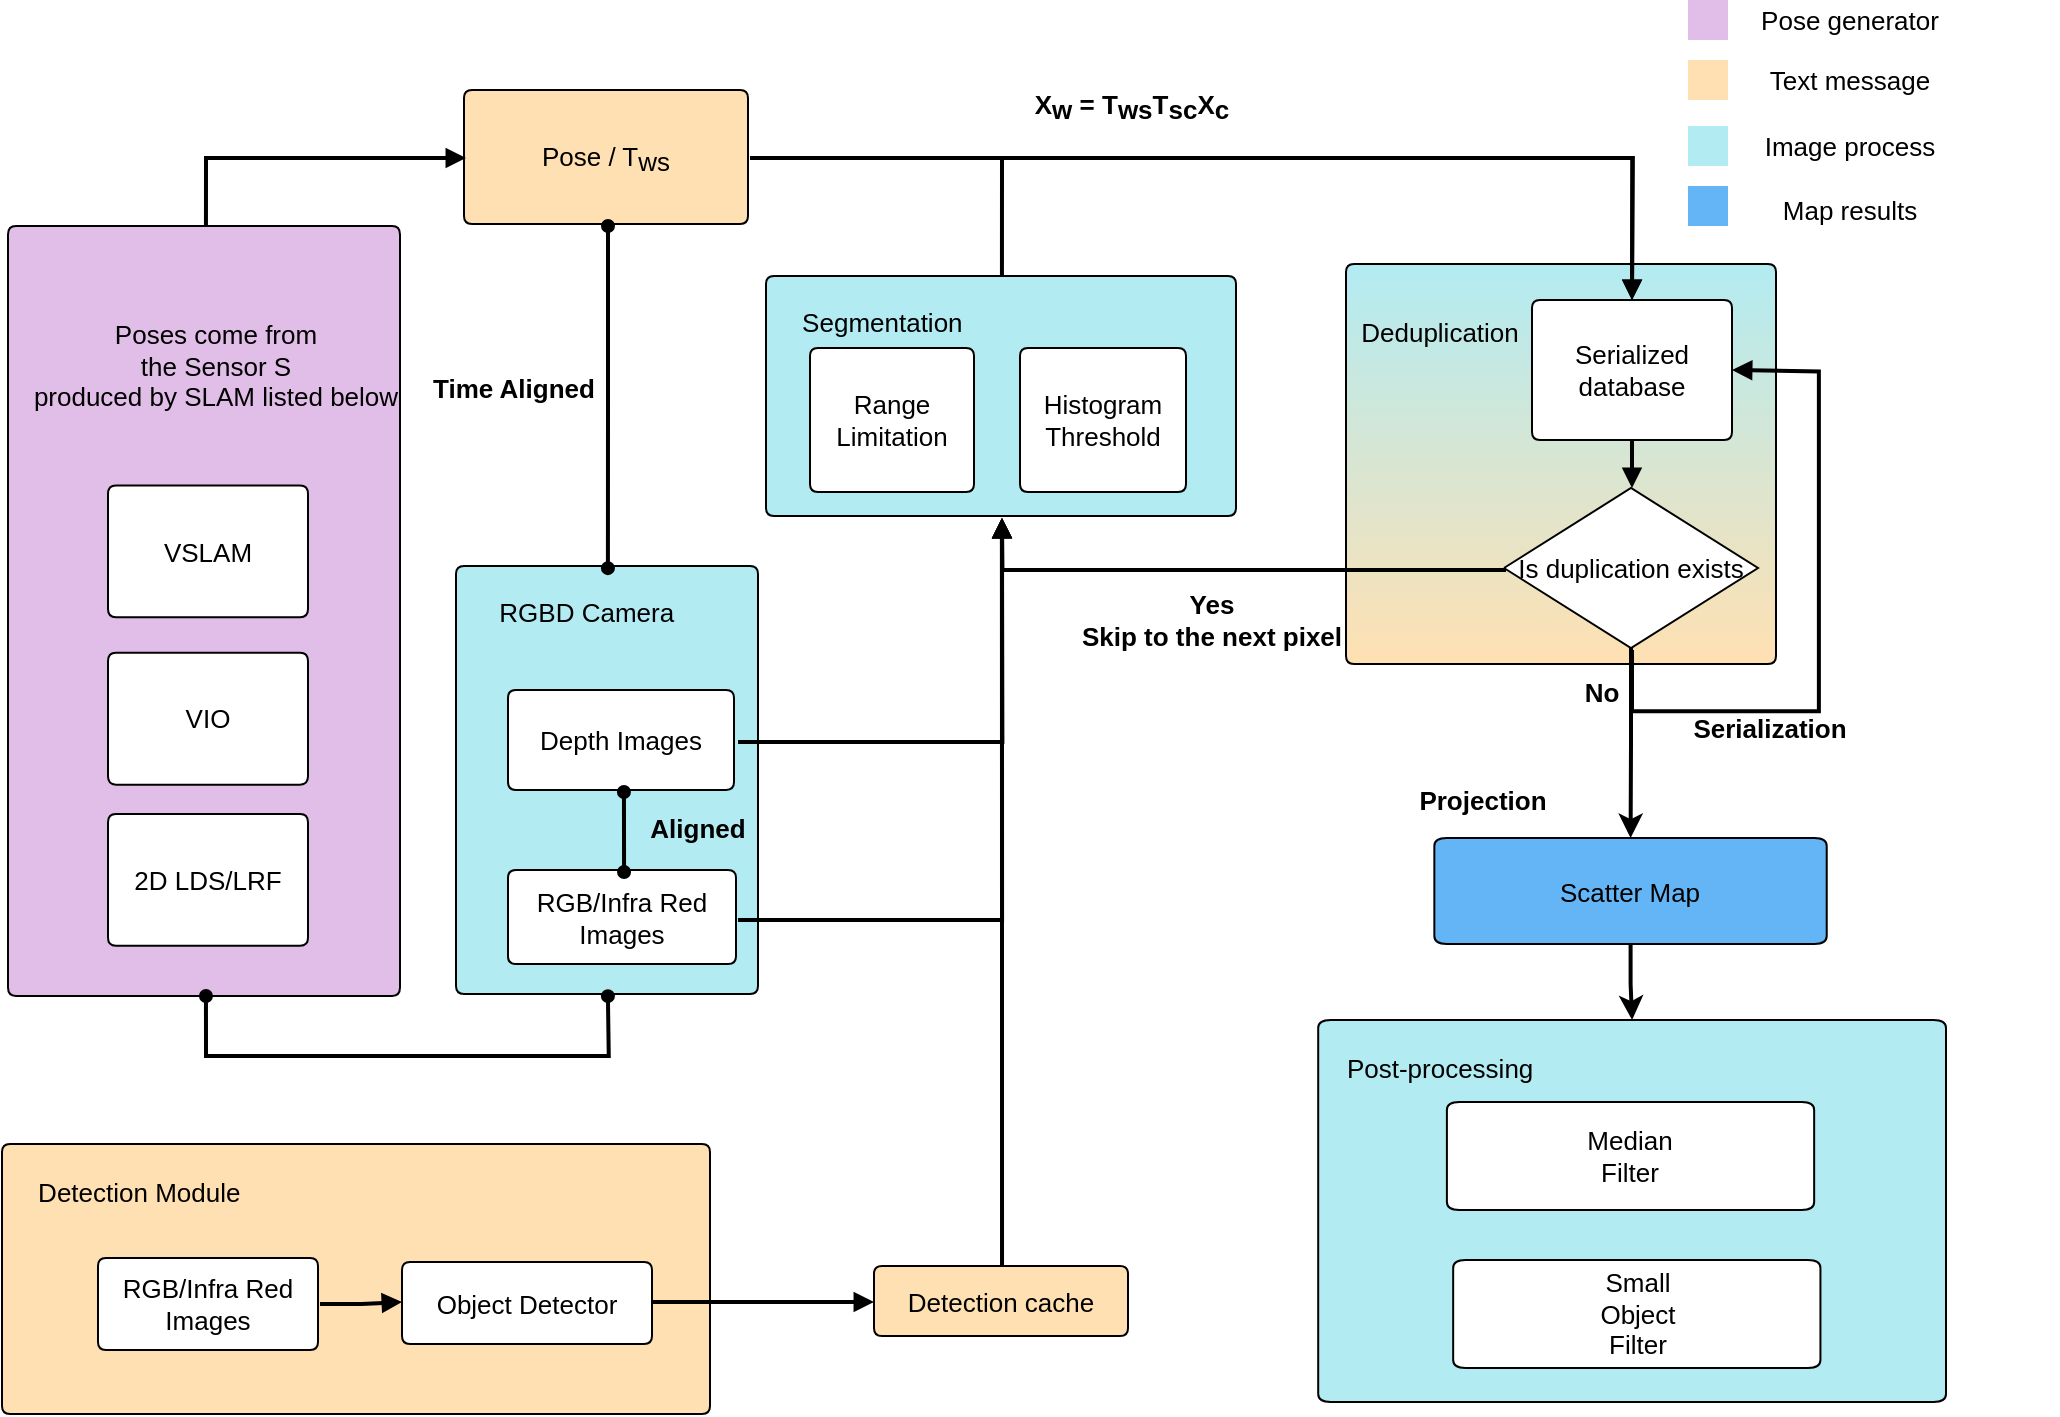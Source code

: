 <mxfile version="21.4.0" type="github">
  <diagram name="Page-1" id="MHnDPAXIs0dF89etuGN6">
    <mxGraphModel dx="1611" dy="849" grid="1" gridSize="10" guides="1" tooltips="1" connect="1" arrows="1" fold="1" page="1" pageScale="1" pageWidth="850" pageHeight="1100" math="1" shadow="0">
      <root>
        <mxCell id="0" />
        <mxCell id="1" parent="0" />
        <UserObject label="&lt;div style=&quot;font-size: 13px;&quot;&gt;&lt;p style=&quot;text-align: left; margin: 0px; text-indent: 0px; vertical-align: middle; direction: ltr; font-size: 13px;&quot;&gt;&lt;font style=&quot;font-size: 13px; color: rgb(0, 0, 0); direction: ltr; letter-spacing: 0px; line-height: 120%; opacity: 1;&quot;&gt;&amp;nbsp;&lt;/font&gt;&lt;/p&gt;&lt;p style=&quot;text-align: left; margin: 0px; text-indent: 0px; vertical-align: middle; direction: ltr; font-size: 13px;&quot;&gt;&lt;font style=&quot;font-size: 13px; color: rgb(0, 0, 0); direction: ltr; letter-spacing: 0px; line-height: 120%; opacity: 1;&quot;&gt;&amp;nbsp; &amp;nbsp; &amp;nbsp;Detection Module&lt;br style=&quot;font-size: 13px;&quot;&gt;&lt;br style=&quot;font-size: 13px;&quot;&gt;&lt;/font&gt;&lt;font style=&quot;font-size: 13px; color: rgb(0, 0, 0); direction: ltr; letter-spacing: 0px; line-height: 120%; opacity: 1;&quot;&gt;&lt;br style=&quot;font-size: 13px;&quot;&gt;&lt;br style=&quot;font-size: 13px;&quot;&gt;&lt;/font&gt;&lt;font style=&quot;font-size: 13px; color: rgb(0, 0, 0); direction: ltr; letter-spacing: 0px; line-height: 120%; opacity: 1;&quot;&gt;&lt;br style=&quot;font-size: 13px;&quot;&gt;&lt;br style=&quot;font-size: 13px;&quot;&gt;&lt;/font&gt;&lt;font style=&quot;font-size: 13px; color: rgb(0, 0, 0); direction: ltr; letter-spacing: 0px; line-height: 120%; opacity: 1;&quot;&gt;&lt;br style=&quot;font-size: 13px;&quot;&gt;&lt;br style=&quot;font-size: 13px;&quot;&gt;&lt;/font&gt;&lt;font style=&quot;font-size: 13px; color: rgb(0, 0, 0); direction: ltr; letter-spacing: 0px; line-height: 120%; opacity: 1;&quot;&gt;&lt;br style=&quot;font-size: 13px;&quot;&gt;&lt;br style=&quot;font-size: 13px;&quot;&gt;&lt;/font&gt;&lt;font style=&quot;font-size: 13px; color: rgb(0, 0, 0); direction: ltr; letter-spacing: 0px; line-height: 120%; opacity: 1;&quot;&gt;&lt;br style=&quot;font-size: 13px;&quot;&gt;&lt;/font&gt;&lt;/p&gt;&lt;/div&gt;" tags="Background" id="dMqCkbxQX9WPjUqtz7nc-57">
          <mxCell style="verticalAlign=middle;align=left;overflow=width;vsdxID=1;fillColor=#FFE0B2;gradientColor=none;shape=stencil(lVLRDoIwDPyavS5bZwSeEf+DhCGLyHCA4t/LLMIGBONbr73url2JiJsirSUB1rRGX+VTZW1BxIkAqKqQRrVDRERCRJxrIy9Gd1WGuE4t00Y3/bAv9NjHbAewFyKg0fGTOCP33qWZ5XKf7MMeEHLKxUgAlzC+VarK0Y1CGgaeNtsR5uyH9FSH7UF88Zk+mgkoO/wjPyW+BtxxFp62Hcy72mTvL34lv5h+NY8vvv/nQzAfS67KEm/NrS+Pa0jhYYrkDQ==);strokeColor=#000000;spacingTop=-3;spacingBottom=-3;spacingLeft=-3;spacingRight=-3;points=[];labelBackgroundColor=none;rounded=0;html=1;whiteSpace=wrap;fontSize=13;" parent="1" vertex="1">
            <mxGeometry x="10" y="589" width="354" height="135" as="geometry" />
          </mxCell>
        </UserObject>
        <UserObject label="" tags="Background" id="dMqCkbxQX9WPjUqtz7nc-58">
          <mxCell style="vsdxID=2;fillColor=none;gradientColor=none;points=[];labelBackgroundColor=none;rounded=0;strokeColor=none;html=1;whiteSpace=wrap;fontSize=13;" parent="1" vertex="1">
            <mxGeometry x="13" y="130" width="202" height="385" as="geometry" />
          </mxCell>
        </UserObject>
        <mxCell id="dMqCkbxQX9WPjUqtz7nc-59" value="&lt;div style=&quot;font-size: 13px;&quot;&gt;&lt;p style=&quot;text-align: center; margin: 0px; text-indent: 0px; vertical-align: middle; direction: ltr; font-size: 13px;&quot;&gt;&lt;font style=&quot;font-size: 13px; color: rgb(0, 0, 0); direction: ltr; letter-spacing: 0px; line-height: 120%; opacity: 1;&quot;&gt;&lt;br style=&quot;font-size: 13px;&quot;&gt;&lt;br style=&quot;font-size: 13px;&quot;&gt;&lt;/font&gt;&lt;font style=&quot;font-size: 13px; color: rgb(0, 0, 0); direction: ltr; letter-spacing: 0px; line-height: 120%; opacity: 1;&quot;&gt;&lt;br style=&quot;font-size: 13px;&quot;&gt;&lt;br style=&quot;font-size: 13px;&quot;&gt;&lt;/font&gt;&lt;font style=&quot;font-size: 13px; color: rgb(0, 0, 0); direction: ltr; letter-spacing: 0px; line-height: 120%; opacity: 1;&quot;&gt;&lt;br style=&quot;font-size: 13px;&quot;&gt;&lt;br style=&quot;font-size: 13px;&quot;&gt;&lt;/font&gt;&lt;font style=&quot;font-size: 13px; color: rgb(0, 0, 0); direction: ltr; letter-spacing: 0px; line-height: 120%; opacity: 1;&quot;&gt;&lt;br style=&quot;font-size: 13px;&quot;&gt;&lt;br style=&quot;font-size: 13px;&quot;&gt;&lt;/font&gt;&lt;font style=&quot;font-size: 13px; color: rgb(0, 0, 0); direction: ltr; letter-spacing: 0px; line-height: 120%; opacity: 1;&quot;&gt;&lt;br style=&quot;font-size: 13px;&quot;&gt;&lt;br style=&quot;font-size: 13px;&quot;&gt;&lt;/font&gt;&lt;font style=&quot;font-size: 13px; color: rgb(0, 0, 0); direction: ltr; letter-spacing: 0px; line-height: 120%; opacity: 1;&quot;&gt;&lt;br style=&quot;font-size: 13px;&quot;&gt;&lt;br style=&quot;font-size: 13px;&quot;&gt;&lt;/font&gt;&lt;font style=&quot;font-size: 13px; color: rgb(0, 0, 0); direction: ltr; letter-spacing: 0px; line-height: 120%; opacity: 1;&quot;&gt;&lt;br style=&quot;font-size: 13px;&quot;&gt;&lt;br style=&quot;font-size: 13px;&quot;&gt;&lt;/font&gt;&lt;font style=&quot;font-size: 13px; color: rgb(0, 0, 0); direction: ltr; letter-spacing: 0px; line-height: 120%; opacity: 1;&quot;&gt;&lt;br style=&quot;font-size: 13px;&quot;&gt;&lt;br style=&quot;font-size: 13px;&quot;&gt;&lt;/font&gt;&lt;font style=&quot;font-size: 13px; color: rgb(0, 0, 0); direction: ltr; letter-spacing: 0px; line-height: 120%; opacity: 1;&quot;&gt;&lt;br style=&quot;font-size: 13px;&quot;&gt;&lt;br style=&quot;font-size: 13px;&quot;&gt;&lt;/font&gt;&lt;font style=&quot;font-size: 13px; color: rgb(0, 0, 0); direction: ltr; letter-spacing: 0px; line-height: 120%; opacity: 1;&quot;&gt;...&lt;br style=&quot;font-size: 13px;&quot;&gt;&lt;br style=&quot;font-size: 13px;&quot;&gt;&lt;/font&gt;&lt;font style=&quot;font-size: 13px; color: rgb(0, 0, 0); direction: ltr; letter-spacing: 0px; line-height: 120%; opacity: 1;&quot;&gt;&lt;br style=&quot;font-size: 13px;&quot;&gt;&lt;/font&gt;&lt;/p&gt;&lt;/div&gt;" style="verticalAlign=middle;align=center;overflow=width;vsdxID=3;fillColor=#E1BEE7;gradientColor=none;shape=stencil(lVLLEoMgDPwargyEg+Vs7X84I1amViw+av++0tgK6jDTWzbZsJsQItKuyltFgHW9NTf11EVfEXEmALqplNX9HBGREZGWxqqrNUNTIG5zx3TR3YzuhQn7mOsA9kLEKZOfxAW5jyEvHJeH5BBOgBAoEwsBfMLyVq0bT1cmVCaBNosIcxaXXutwPEgovtIXMycq+T/yv8TXgD/OxtOhA29Xh+z44nfym+l384Ti8T+fg/VYSl3XeGt+fXtccwoPU2Rv);strokeColor=#000000;spacingTop=-3;spacingBottom=-3;spacingLeft=-3;spacingRight=-3;points=[];labelBackgroundColor=none;rounded=0;html=1;whiteSpace=wrap;fontSize=13;" parent="dMqCkbxQX9WPjUqtz7nc-58" vertex="1">
          <mxGeometry width="196" height="385" as="geometry" />
        </mxCell>
        <mxCell id="dMqCkbxQX9WPjUqtz7nc-60" value="&lt;div style=&quot;font-size: 13px;&quot;&gt;&lt;p style=&quot;text-align: center; margin: 0px; text-indent: 0px; vertical-align: middle; direction: ltr; font-size: 13px;&quot;&gt;&lt;font style=&quot;font-size: 13px; color: rgb(0, 0, 0); direction: ltr; letter-spacing: 0px; line-height: 120%; opacity: 1;&quot;&gt;VSLAM&lt;/font&gt;&lt;/p&gt;&lt;/div&gt;" style="verticalAlign=middle;align=center;overflow=width;vsdxID=4;fillColor=#FFFFFF;gradientColor=none;shape=stencil(lVLRDoMgDPwaXgm0iQnPzv2HiTjJnDjUzf39ZLgJaEj21muv3LWUYD40ZS8JsGE0+iqfqhobgicCoLpGGjUuEcGCYF5rIy9GT13lcF9apo1u+mFfmF0fsx3AXg5lFPkncXbc+1RWlstDcghncBCpECsBfML6Vqs6T1dklPFAmyWEOUtLb3U4HiQU3+irGaSZ+Ef+l/ga8MeJPB068HZ1yE4vficfTb+bJxRP//kSbMdSq7Z1t+bX4+NaUu4wsXgD);strokeColor=#000000;spacingTop=-3;spacingBottom=-3;spacingLeft=-3;spacingRight=-3;points=[];labelBackgroundColor=none;rounded=0;html=1;whiteSpace=wrap;fontSize=13;" parent="dMqCkbxQX9WPjUqtz7nc-58" vertex="1">
          <mxGeometry x="50" y="129.728" width="100" height="65.91" as="geometry" />
        </mxCell>
        <mxCell id="dMqCkbxQX9WPjUqtz7nc-61" value="&lt;div style=&quot;font-size: 13px;&quot;&gt;&lt;p style=&quot;text-align: center; margin: 0px; text-indent: 0px; vertical-align: middle; direction: ltr; font-size: 13px;&quot;&gt;&lt;font style=&quot;font-size: 13px; color: rgb(0, 0, 0); direction: ltr; letter-spacing: 0px; line-height: 120%; opacity: 1;&quot;&gt;VIO&lt;/font&gt;&lt;/p&gt;&lt;/div&gt;" style="verticalAlign=middle;align=center;overflow=width;vsdxID=5;fillColor=#FFFFFF;gradientColor=none;shape=stencil(lVLRDoMgDPwaXgm0iQnPzv2HiTjJnDjUzf39ZLgJaEj21muv3LWUYD40ZS8JsGE0+iqfqhobgicCoLpGGjUuEcGCYF5rIy9GT13lcF9apo1u+mFfmF0fsx3AXg5lFPkncXbc+1RWlstDcghncBCpECsBfML6Vqs6T1dklPFAmyWEOUtLb3U4HiQU3+irGaSZ+Ef+l/ga8MeJPB068HZ1yE4vficfTb+bJxRP//kSbMdSq7Z1t+bX4+NaUu4wsXgD);strokeColor=#000000;spacingTop=-3;spacingBottom=-3;spacingLeft=-3;spacingRight=-3;points=[];labelBackgroundColor=none;rounded=0;html=1;whiteSpace=wrap;fontSize=13;" parent="dMqCkbxQX9WPjUqtz7nc-58" vertex="1">
          <mxGeometry x="50" y="213.424" width="100" height="65.91" as="geometry" />
        </mxCell>
        <mxCell id="dMqCkbxQX9WPjUqtz7nc-62" value="&lt;div style=&quot;font-size: 13px;&quot;&gt;&lt;p style=&quot;text-align: center; margin: 0px; text-indent: 0px; vertical-align: middle; direction: ltr; font-size: 13px;&quot;&gt;&lt;font style=&quot;font-size: 13px; color: rgb(0, 0, 0); direction: ltr; letter-spacing: 0px; line-height: 120%; opacity: 1;&quot;&gt;2D LDS/LRF&lt;/font&gt;&lt;/p&gt;&lt;/div&gt;" style="verticalAlign=middle;align=center;overflow=width;vsdxID=6;fillColor=#FFFFFF;gradientColor=none;shape=stencil(lVLRDoMgDPwaXgm0iQnPzv2HiTjJnDjUzf39ZLgJaEj21muv3LWUYD40ZS8JsGE0+iqfqhobgicCoLpGGjUuEcGCYF5rIy9GT13lcF9apo1u+mFfmF0fsx3AXg5lFPkncXbc+1RWlstDcghncBCpECsBfML6Vqs6T1dklPFAmyWEOUtLb3U4HiQU3+irGaSZ+Ef+l/ga8MeJPB068HZ1yE4vficfTb+bJxRP//kSbMdSq7Z1t+bX4+NaUu4wsXgD);strokeColor=#000000;spacingTop=-3;spacingBottom=-3;spacingLeft=-3;spacingRight=-3;points=[];labelBackgroundColor=none;rounded=0;html=1;whiteSpace=wrap;fontSize=13;" parent="dMqCkbxQX9WPjUqtz7nc-58" vertex="1">
          <mxGeometry x="50" y="293.981" width="100" height="65.91" as="geometry" />
        </mxCell>
        <mxCell id="dMqCkbxQX9WPjUqtz7nc-63" value="&lt;div style=&quot;font-size: 13px;&quot;&gt;&lt;p style=&quot;text-align: center; margin: 0px; text-indent: 0px; vertical-align: middle; direction: ltr; font-size: 13px;&quot;&gt;&lt;font style=&quot;font-size: 13px; color: rgb(0, 0, 0); direction: ltr; letter-spacing: 0px; line-height: 120%; opacity: 1;&quot;&gt;Poses come from&lt;br style=&quot;font-size: 13px;&quot;&gt;&lt;/font&gt;&lt;font style=&quot;font-size: 13px; color: rgb(0, 0, 0); direction: ltr; letter-spacing: 0px; line-height: 120%; opacity: 1;&quot;&gt;the Sensor S&lt;br style=&quot;font-size: 13px;&quot;&gt;&lt;/font&gt;&lt;font style=&quot;font-size: 13px; color: rgb(0, 0, 0); direction: ltr; letter-spacing: 0px; line-height: 120%; opacity: 1;&quot;&gt;produced by SLAM listed below&lt;/font&gt;&lt;/p&gt;&lt;/div&gt;" style="verticalAlign=middle;align=center;overflow=width;vsdxID=7;fillColor=none;gradientColor=none;shape=stencil(nZBLDoAgDAVP0z3SIyjeg0SURgWD+Lu9EGL8xBW7N828Ji1gOWs5KeBs9s72aqPGa8AKOCejlSMfEqAALFvrVOfsYprEk4xmTKNd44Y99VhscHY8qU7iQOYhFixbvfhXzlZfYgj3hQG+54dReh2KEw==);strokeColor=none;strokeWidth=0;spacingTop=-3;spacingBottom=-3;spacingLeft=-3;spacingRight=-3;points=[];labelBackgroundColor=none;rounded=0;html=1;whiteSpace=wrap;fontSize=13;" parent="dMqCkbxQX9WPjUqtz7nc-58" vertex="1">
          <mxGeometry x="6" y="29.29" width="196" height="80.71" as="geometry" />
        </mxCell>
        <UserObject label="" tags="Background" id="dMqCkbxQX9WPjUqtz7nc-64">
          <mxCell style="vsdxID=8;fillColor=none;gradientColor=none;points=[];labelBackgroundColor=none;rounded=0;strokeColor=none;html=1;whiteSpace=wrap;fontSize=13;" parent="1" vertex="1">
            <mxGeometry x="206" y="62" width="212" height="453" as="geometry" />
          </mxCell>
        </UserObject>
        <mxCell id="dMqCkbxQX9WPjUqtz7nc-65" value="&lt;div style=&quot;font-size: 13px;&quot;&gt;&lt;p style=&quot;text-align: left; margin: 0px; text-indent: 0px; vertical-align: middle; direction: ltr; font-size: 13px;&quot;&gt;&lt;br style=&quot;font-size: 13px;&quot;&gt;&lt;/p&gt;&lt;p style=&quot;text-align: left; margin: 0px; text-indent: 0px; vertical-align: middle; direction: ltr; font-size: 13px;&quot;&gt;&lt;font style=&quot;font-size: 13px; color: rgb(0, 0, 0); direction: ltr; letter-spacing: 0px; line-height: 120%; opacity: 1;&quot;&gt;&amp;nbsp; &amp;nbsp; &amp;nbsp; RGBD Camera&lt;br style=&quot;font-size: 13px;&quot;&gt;&lt;br style=&quot;font-size: 13px;&quot;&gt;&lt;/font&gt;&lt;font style=&quot;font-size: 13px; color: rgb(0, 0, 0); direction: ltr; letter-spacing: 0px; line-height: 120%; opacity: 1;&quot;&gt;&lt;br style=&quot;font-size: 13px;&quot;&gt;&lt;br style=&quot;font-size: 13px;&quot;&gt;&lt;/font&gt;&lt;font style=&quot;font-size: 13px; color: rgb(0, 0, 0); direction: ltr; letter-spacing: 0px; line-height: 120%; opacity: 1;&quot;&gt;&lt;br style=&quot;font-size: 13px;&quot;&gt;&lt;br style=&quot;font-size: 13px;&quot;&gt;&lt;/font&gt;&lt;font style=&quot;font-size: 13px; color: rgb(0, 0, 0); direction: ltr; letter-spacing: 0px; line-height: 120%; opacity: 1;&quot;&gt;&lt;br style=&quot;font-size: 13px;&quot;&gt;&lt;br style=&quot;font-size: 13px;&quot;&gt;&lt;/font&gt;&lt;font style=&quot;font-size: 13px; color: rgb(0, 0, 0); direction: ltr; letter-spacing: 0px; line-height: 120%; opacity: 1;&quot;&gt;&lt;br style=&quot;font-size: 13px;&quot;&gt;&lt;br style=&quot;font-size: 13px;&quot;&gt;&lt;/font&gt;&lt;font style=&quot;font-size: 13px; color: rgb(0, 0, 0); direction: ltr; letter-spacing: 0px; line-height: 120%; opacity: 1;&quot;&gt;&lt;br style=&quot;font-size: 13px;&quot;&gt;&lt;br style=&quot;font-size: 13px;&quot;&gt;&lt;/font&gt;&lt;font style=&quot;font-size: 13px; color: rgb(0, 0, 0); direction: ltr; letter-spacing: 0px; line-height: 120%; opacity: 1;&quot;&gt;&lt;br style=&quot;font-size: 13px;&quot;&gt;&lt;br style=&quot;font-size: 13px;&quot;&gt;&lt;/font&gt;&lt;font style=&quot;font-size: 13px; color: rgb(0, 0, 0); direction: ltr; letter-spacing: 0px; line-height: 120%; opacity: 1;&quot;&gt;&lt;br style=&quot;font-size: 13px;&quot;&gt;&lt;br style=&quot;font-size: 13px;&quot;&gt;&lt;/font&gt;&lt;font style=&quot;font-size: 13px; color: rgb(0, 0, 0); direction: ltr; letter-spacing: 0px; line-height: 120%; opacity: 1;&quot;&gt;&lt;br style=&quot;font-size: 13px;&quot;&gt;&lt;br style=&quot;font-size: 13px;&quot;&gt;&lt;/font&gt;&lt;font style=&quot;font-size: 13px; color: rgb(0, 0, 0); direction: ltr; letter-spacing: 0px; line-height: 120%; opacity: 1;&quot;&gt;&lt;br style=&quot;font-size: 13px;&quot;&gt;&lt;br style=&quot;font-size: 13px;&quot;&gt;&lt;/font&gt;&lt;font style=&quot;font-size: 13px; color: rgb(0, 0, 0); direction: ltr; letter-spacing: 0px; line-height: 120%; opacity: 1;&quot;&gt;&lt;br style=&quot;font-size: 13px;&quot;&gt;&lt;br style=&quot;font-size: 13px;&quot;&gt;&lt;/font&gt;&lt;font style=&quot;font-size: 13px; color: rgb(0, 0, 0); direction: ltr; letter-spacing: 0px; line-height: 120%; opacity: 1;&quot;&gt;&lt;br style=&quot;font-size: 13px;&quot;&gt;&lt;/font&gt;&lt;/p&gt;&lt;/div&gt;" style="verticalAlign=middle;align=left;overflow=width;vsdxID=9;fillColor=#b2ebf2;gradientColor=none;shape=stencil(lVLRDoIwDPyavS5bJ4jPqP9BwpBFZDhA8e9lFmUDssS3XnvdXbsSkbZl1kgCrO2MvsqnyruSiCMBUHUpjerGiIgTEWmhjbwY3dc54iazTBvd9MO+MGAfsx3AXog4TeJP4ozce5/llst9sg8HQAg0jiYCuITprUrVju5hT0XkabOAMGdh6bkO24P44jN9MpNQvvtH/pf4GnDHWXjadODsapMdXvxKfjH9ah5fPPznYzAfS6GqCm/NrS+Pa0zhYYrTGw==);strokeColor=#000000;spacingTop=-3;spacingBottom=-3;spacingLeft=-3;spacingRight=-3;points=[];labelBackgroundColor=none;rounded=0;html=1;whiteSpace=wrap;fontSize=13;" parent="dMqCkbxQX9WPjUqtz7nc-64" vertex="1">
          <mxGeometry x="31" y="238" width="151" height="214" as="geometry" />
        </mxCell>
        <mxCell id="dMqCkbxQX9WPjUqtz7nc-66" value="&lt;div style=&quot;font-size: 13px;&quot;&gt;&lt;p style=&quot;text-align: center; margin: 0px; text-indent: 0px; direction: ltr; font-size: 13px;&quot;&gt;&lt;font style=&quot;font-size: 13px; color: rgb(0, 0, 0); direction: ltr; letter-spacing: 0px; line-height: 120%; opacity: 1;&quot;&gt;&lt;span style=&quot;vertical-align: middle; font-size: 13px;&quot;&gt;Pose / T&lt;/span&gt;&lt;sub style=&quot;font-size: 13px;&quot;&gt;ws&lt;/sub&gt;&lt;br style=&quot;font-size: 13px;&quot;&gt;&lt;/font&gt;&lt;/p&gt;&lt;/div&gt;" style="verticalAlign=middle;align=center;overflow=width;vsdxID=10;fillColor=#ffe0b2;gradientColor=none;shape=stencil(fVLbEoIgEP0aXhlYcspns/9wRkwmE0Ms+/uktQR1eNvLWc45yxKR9XXRSQKst0bf5EuVtibiTABUW0uj7BQRkRORVdrIq9FDW2LeFQ7port+uhdGnGNuAtgbs4SmybdwQexjKEqH5SE4TEfAFOiJzwDwAfNbjWo93vRIeRpwswgxZ3HqpQ/7RkLyBT6LOVAW872h/xd+Anw7K027Crxd7aLji9/Qr9xv/ITk8T+fguVYKtU0eGt+f31cUwkPU+Qf);strokeColor=#000000;spacingTop=-3;spacingBottom=-3;spacingLeft=-3;spacingRight=-3;points=[];labelBackgroundColor=none;rounded=0;html=1;whiteSpace=wrap;fontSize=13;" parent="dMqCkbxQX9WPjUqtz7nc-64" vertex="1">
          <mxGeometry x="35" width="142" height="67" as="geometry" />
        </mxCell>
        <mxCell id="dMqCkbxQX9WPjUqtz7nc-67" value="&lt;div style=&quot;font-size: 13px;&quot;&gt;&lt;p style=&quot;text-align: center; margin: 0px; text-indent: 0px; vertical-align: middle; direction: ltr; font-size: 13px;&quot;&gt;&lt;font style=&quot;font-size: 13px; color: rgb(0, 0, 0); direction: ltr; letter-spacing: 0px; line-height: 120%; opacity: 1;&quot;&gt;RGB/Infra Red&lt;br style=&quot;font-size: 13px;&quot;&gt;Images&lt;br style=&quot;font-size: 13px;&quot;&gt;&lt;/font&gt;&lt;/p&gt;&lt;/div&gt;" style="verticalAlign=middle;align=center;overflow=width;vsdxID=11;fillColor=#FFFFFF;gradientColor=none;shape=stencil(lVLRDoIwDPyavS7bikSeEf+DhCGLyHCA4t/LLMoGZIlvvfa6u3YlkHZV3koiWNcbfZVPVfQVgRMRQjWVNKqfIgIZgbTURl6MHpoCcZtbpo1u+mFfGLGP2Q7BXoiOFOJP4ozc+5AXlst9sg9HgRDogc8E4RLmt2rVOLpJTKPE02YBYc7C0ktd7A/iiy/02QyncfSP/C/xNeCOs/K068DZ1S47vPiN/Gr6zTy+ePjPp2A5llLVNd6aW18f15TCw4TsDQ==);strokeColor=#000000;spacingTop=-3;spacingBottom=-3;spacingLeft=-3;spacingRight=-3;points=[];labelBackgroundColor=none;rounded=0;html=1;whiteSpace=wrap;fontSize=13;" parent="dMqCkbxQX9WPjUqtz7nc-64" vertex="1">
          <mxGeometry x="57" y="390" width="114" height="47" as="geometry" />
        </mxCell>
        <mxCell id="dMqCkbxQX9WPjUqtz7nc-68" value="&lt;div style=&quot;font-size: 13px;&quot;&gt;&lt;p style=&quot;text-align: center; margin: 0px; text-indent: 0px; vertical-align: middle; direction: ltr; font-size: 13px;&quot;&gt;&lt;font style=&quot;font-size: 13px; color: rgb(0, 0, 0); direction: ltr; letter-spacing: 0px; line-height: 120%; opacity: 1;&quot;&gt;Depth Images&lt;br style=&quot;font-size: 13px;&quot;&gt;&lt;/font&gt;&lt;/p&gt;&lt;/div&gt;" style="verticalAlign=middle;align=center;overflow=width;vsdxID=12;fillColor=#FFFFFF;gradientColor=none;shape=stencil(lVLLEoMgDPwargyGPvRs7X84I1amVixia/++0tgK6jDTWzbZsJsQwtOuyltBgHVGq6t4ysJUhJ8IgGwqoaUZI8IzwtNSaXHRqm8KxG1umTa6qYd9YcA+ZjuAvRAdaQKfxBm59z4vLDfyyT4cACGne5gI4BKmt2rZOLrJge5iT5sFhCMWlp7rsD2ILz7TJzNAWfyP/C/xNeCOs/C06cDZ1SY7vPiV/GL61Ty+ePjPx2A+llLWNd6aW18e15jCw+TZGw==);strokeColor=#000000;spacingTop=-3;spacingBottom=-3;spacingLeft=-3;spacingRight=-3;points=[];labelBackgroundColor=none;rounded=0;html=1;whiteSpace=wrap;fontSize=13;" parent="dMqCkbxQX9WPjUqtz7nc-64" vertex="1">
          <mxGeometry x="57" y="300" width="113" height="50" as="geometry" />
        </mxCell>
        <mxCell id="dMqCkbxQX9WPjUqtz7nc-69" value="&lt;div style=&quot;font-size: 13px;&quot;&gt;&lt;p style=&quot;text-align: center; margin: 0px; text-indent: 0px; vertical-align: middle; direction: ltr; font-size: 13px;&quot;&gt;&lt;font style=&quot;font-size: 13px; color: rgb(0, 0, 0); direction: ltr; letter-spacing: 0px; line-height: 120%; opacity: 1;&quot;&gt;&lt;b style=&quot;font-size: 13px;&quot;&gt;Aligned&lt;/b&gt;&lt;/font&gt;&lt;/p&gt;&lt;/div&gt;" style="verticalAlign=middle;align=center;overflow=width;vsdxID=13;fillColor=none;gradientColor=none;shape=stencil(nZBLDoAgDAVP0z3SIyjeg0SURgWD+Lu9EGL8xBW7N828Ji1gOWs5KeBs9s72aqPGa8AKOCejlSMfEqAALFvrVOfsYprEk4xmTKNd44Y99VhscHY8qU7iQOYhFixbvfhXzlZfYgj3hQG+54dReh2KEw==);strokeColor=none;strokeWidth=0;spacingTop=-3;spacingBottom=-3;spacingLeft=-3;spacingRight=-3;points=[];labelBackgroundColor=none;rounded=0;html=1;whiteSpace=wrap;fontSize=13;" parent="dMqCkbxQX9WPjUqtz7nc-64" vertex="1">
          <mxGeometry x="92" y="349" width="120" height="40" as="geometry" />
        </mxCell>
        <mxCell id="dMqCkbxQX9WPjUqtz7nc-70" value="&lt;div style=&quot;font-size: 13px;&quot;&gt;&lt;p style=&quot;text-align: center; margin: 0px; text-indent: 0px; vertical-align: middle; direction: ltr; font-size: 13px;&quot;&gt;&lt;font style=&quot;font-size: 13px; color: rgb(0, 0, 0); direction: ltr; letter-spacing: 0px; line-height: 120%; opacity: 1;&quot;&gt;&lt;b style=&quot;font-size: 13px;&quot;&gt;Time Aligned&lt;/b&gt;&lt;/font&gt;&lt;/p&gt;&lt;/div&gt;" style="verticalAlign=middle;align=center;overflow=width;vsdxID=14;fillColor=none;gradientColor=none;shape=stencil(nZBLDoAgDAVP0z3SIyjeg0SURgWD+Lu9EGL8xBW7N828Ji1gOWs5KeBs9s72aqPGa8AKOCejlSMfEqAALFvrVOfsYprEk4xmTKNd44Y99VhscHY8qU7iQOYhFixbvfhXzlZfYgj3hQG+54dReh2KEw==);strokeColor=none;strokeWidth=0;spacingTop=-3;spacingBottom=-3;spacingLeft=-3;spacingRight=-3;points=[];labelBackgroundColor=none;rounded=0;html=1;whiteSpace=wrap;fontSize=13;" parent="dMqCkbxQX9WPjUqtz7nc-64" vertex="1">
          <mxGeometry y="129" width="120" height="40" as="geometry" />
        </mxCell>
        <UserObject label="" tags="Background" id="dMqCkbxQX9WPjUqtz7nc-71">
          <mxCell style="vsdxID=15;fillColor=none;gradientColor=none;points=[];labelBackgroundColor=none;rounded=0;strokeColor=none;html=1;whiteSpace=wrap;fontSize=13;" parent="1" vertex="1">
            <mxGeometry x="632" y="402" width="350" height="316" as="geometry" />
          </mxCell>
        </UserObject>
        <mxCell id="dMqCkbxQX9WPjUqtz7nc-115" style="edgeStyle=orthogonalEdgeStyle;rounded=0;orthogonalLoop=1;jettySize=auto;html=1;strokeWidth=2;fontSize=13;" parent="dMqCkbxQX9WPjUqtz7nc-71" source="dMqCkbxQX9WPjUqtz7nc-72" target="dMqCkbxQX9WPjUqtz7nc-73" edge="1">
          <mxGeometry relative="1" as="geometry" />
        </mxCell>
        <mxCell id="dMqCkbxQX9WPjUqtz7nc-72" value="&lt;div style=&quot;font-size: 13px;&quot;&gt;&lt;p style=&quot;text-align: center; margin: 0px; text-indent: 0px; vertical-align: middle; direction: ltr; font-size: 13px;&quot;&gt;&lt;font style=&quot;font-size: 13px; color: rgb(0, 0, 0); direction: ltr; letter-spacing: 0px; line-height: 120%; opacity: 1;&quot;&gt;Scatter Map&lt;br style=&quot;font-size: 13px;&quot;&gt;&lt;/font&gt;&lt;/p&gt;&lt;/div&gt;" style="verticalAlign=middle;align=center;overflow=width;vsdxID=16;fillColor=#64B5F6;gradientColor=none;shape=stencil(lVLRDoIwDPyavS6jU8FnxP8gYcgiMhxD8e9lFmUDssS3XnvdXbsSnnZV3goCrDNaXcVTFqYi/EQAZFMJLc0YEZ4RnpZKi4tWfVMgbnPLtNFNPewLA/Yx2wHshSime/5JnJF77/PCciOf7MMBEHIaJRMBXML0Vi0bR/d4oAl42iwgHLGw9FyH7UF88Zk+mQG6i/+R/yW+BtxxFp42HTi72mSHF7+SX0y/mscXD//5GMzHUsq6xltz68vjGlN4mDx7Aw==);strokeColor=#000000;spacingTop=-3;spacingBottom=-3;spacingLeft=-3;spacingRight=-3;points=[];labelBackgroundColor=none;rounded=0;html=1;whiteSpace=wrap;fontSize=13;" parent="dMqCkbxQX9WPjUqtz7nc-71" vertex="1">
          <mxGeometry x="94.17" y="34" width="196.188" height="53" as="geometry" />
        </mxCell>
        <mxCell id="dMqCkbxQX9WPjUqtz7nc-73" value="&lt;div style=&quot;font-size: 13px;&quot;&gt;&lt;p style=&quot;text-align: left; margin: 0px; text-indent: 0px; vertical-align: middle; direction: ltr; font-size: 13px;&quot;&gt;&lt;font style=&quot;font-size: 13px; color: rgb(0, 0, 0); direction: ltr; letter-spacing: 0px; line-height: 120%; opacity: 1;&quot;&gt;&lt;br style=&quot;font-size: 13px;&quot;&gt;&lt;/font&gt;&lt;/p&gt;&lt;p style=&quot;text-align: left; margin: 0px; text-indent: 0px; vertical-align: middle; direction: ltr; font-size: 13px;&quot;&gt;&lt;font style=&quot;font-size: 13px; color: rgb(0, 0, 0); direction: ltr; letter-spacing: 0px; line-height: 120%; opacity: 1;&quot;&gt;&amp;nbsp; &amp;nbsp; Post-processing&lt;br style=&quot;font-size: 13px;&quot;&gt;&lt;/font&gt;&lt;font style=&quot;font-size: 13px; color: rgb(0, 0, 0); direction: ltr; letter-spacing: 0px; line-height: 120%; opacity: 1;&quot;&gt;&lt;br style=&quot;font-size: 13px;&quot;&gt;&lt;br style=&quot;font-size: 13px;&quot;&gt;&lt;/font&gt;&lt;font style=&quot;font-size: 13px; color: rgb(0, 0, 0); direction: ltr; letter-spacing: 0px; line-height: 120%; opacity: 1;&quot;&gt;&lt;br style=&quot;font-size: 13px;&quot;&gt;&lt;br style=&quot;font-size: 13px;&quot;&gt;&lt;/font&gt;&lt;font style=&quot;font-size: 13px; color: rgb(0, 0, 0); direction: ltr; letter-spacing: 0px; line-height: 120%; opacity: 1;&quot;&gt;&lt;br style=&quot;font-size: 13px;&quot;&gt;&lt;br style=&quot;font-size: 13px;&quot;&gt;&lt;/font&gt;&lt;font style=&quot;font-size: 13px; color: rgb(0, 0, 0); direction: ltr; letter-spacing: 0px; line-height: 120%; opacity: 1;&quot;&gt;&lt;br style=&quot;font-size: 13px;&quot;&gt;&lt;br style=&quot;font-size: 13px;&quot;&gt;&lt;/font&gt;&lt;font style=&quot;font-size: 13px; color: rgb(0, 0, 0); direction: ltr; letter-spacing: 0px; line-height: 120%; opacity: 1;&quot;&gt;&lt;br style=&quot;font-size: 13px;&quot;&gt;&lt;br style=&quot;font-size: 13px;&quot;&gt;&lt;/font&gt;&lt;font style=&quot;font-size: 13px; color: rgb(0, 0, 0); direction: ltr; letter-spacing: 0px; line-height: 120%; opacity: 1;&quot;&gt;&lt;br style=&quot;font-size: 13px;&quot;&gt;&lt;br style=&quot;font-size: 13px;&quot;&gt;&lt;/font&gt;&lt;font style=&quot;font-size: 13px; color: rgb(0, 0, 0); direction: ltr; letter-spacing: 0px; line-height: 120%; opacity: 1;&quot;&gt;&lt;br style=&quot;font-size: 13px;&quot;&gt;&lt;br style=&quot;font-size: 13px;&quot;&gt;&lt;/font&gt;&lt;font style=&quot;font-size: 13px; color: rgb(0, 0, 0); direction: ltr; letter-spacing: 0px; line-height: 120%; opacity: 1;&quot;&gt;&lt;br style=&quot;font-size: 13px;&quot;&gt;&lt;br style=&quot;font-size: 13px;&quot;&gt;&lt;/font&gt;&lt;font style=&quot;font-size: 13px; color: rgb(0, 0, 0); direction: ltr; letter-spacing: 0px; line-height: 120%; opacity: 1;&quot;&gt;&lt;br style=&quot;font-size: 13px;&quot;&gt;&lt;br style=&quot;font-size: 13px;&quot;&gt;&lt;/font&gt;&lt;font style=&quot;font-size: 13px; color: rgb(0, 0, 0); direction: ltr; letter-spacing: 0px; line-height: 120%; opacity: 1;&quot;&gt;&lt;br style=&quot;font-size: 13px;&quot;&gt;&lt;/font&gt;&lt;/p&gt;&lt;/div&gt;" style="verticalAlign=middle;align=left;overflow=width;vsdxID=17;fillColor=#b2ebf2;gradientColor=none;shape=stencil(lZLNDoMgDMefhqvBctg8O/ceJOAkc+AQnXv7yWAqaEh268e//bVQRMq+oR1HgHuj1Z2/BDMNIhcEIGTDtTCzhUiFSFkrzW9aDZI5v6NWaa2HGm2HydVhWwH47TzIcPENXJ32OVBmtXkoDt0JfLHPwjbrG7VCbqDFOaDiBDLHaeiah+MVQvIq95OcsiL/B78EfgMsu0QDHeIhgEfS9GPvwNHeu01CcvqfZ2M9kFq0rbuvbT4+qDnkjpFUHw==);strokeColor=#000000;spacingTop=-3;spacingBottom=-3;spacingLeft=-3;spacingRight=-3;points=[];labelBackgroundColor=none;rounded=0;html=1;whiteSpace=wrap;fontSize=13;" parent="dMqCkbxQX9WPjUqtz7nc-71" vertex="1">
          <mxGeometry x="36.099" y="125" width="313.901" height="191" as="geometry" />
        </mxCell>
        <mxCell id="dMqCkbxQX9WPjUqtz7nc-74" value="&lt;div style=&quot;font-size: 13px;&quot;&gt;&lt;p style=&quot;text-align: center; margin: 0px; text-indent: 0px; vertical-align: middle; direction: ltr; font-size: 13px;&quot;&gt;&lt;font style=&quot;font-size: 13px; color: rgb(0, 0, 0); direction: ltr; letter-spacing: 0px; line-height: 120%; opacity: 1;&quot;&gt;Median&lt;br style=&quot;font-size: 13px;&quot;&gt;&lt;/font&gt;&lt;font style=&quot;font-size: 13px; color: rgb(0, 0, 0); direction: ltr; letter-spacing: 0px; line-height: 120%; opacity: 1;&quot;&gt;Filter&lt;br style=&quot;font-size: 13px;&quot;&gt;&lt;/font&gt;&lt;/p&gt;&lt;/div&gt;" style="verticalAlign=middle;align=center;overflow=width;vsdxID=18;fillColor=#FFFFFF;gradientColor=none;shape=stencil(jVLbDoMgDP0aXg22iYvPzv2HiTjJnDi8TP9+suoENWRvPe0p57SUYdKWWSMY8LbT6iHeMu9KhlcGIOtSaNnNEcOUYVIoLe5a9XVOuMkM00RPNZgXRurjpgP4ROgSYPxN3Ij76rPccEOX7MIRCOLazCewCctblawt3TgKotDR5h7hkPultzqcD+KKb/TFDKxm/pT/JVYD9jg7T6cOrF2dsv2LP8jvpj/M44r7/3wOtmMpZFXRrdn1/XHNKTpMTD8=);strokeColor=#000000;spacingTop=-3;spacingBottom=-3;spacingLeft=-3;spacingRight=-3;points=[];labelBackgroundColor=none;rounded=0;html=1;whiteSpace=wrap;fontSize=13;" parent="dMqCkbxQX9WPjUqtz7nc-71" vertex="1">
          <mxGeometry x="100.448" y="166" width="183.632" height="54" as="geometry" />
        </mxCell>
        <mxCell id="dMqCkbxQX9WPjUqtz7nc-75" value="&lt;div style=&quot;font-size: 13px;&quot;&gt;&lt;p style=&quot;text-align: center; margin: 0px; text-indent: 0px; vertical-align: middle; direction: ltr; font-size: 13px;&quot;&gt;&lt;font style=&quot;font-size: 13px; color: rgb(0, 0, 0); direction: ltr; letter-spacing: 0px; line-height: 120%; opacity: 1;&quot;&gt;Small&lt;br style=&quot;font-size: 13px;&quot;&gt;&lt;/font&gt;&lt;font style=&quot;font-size: 13px; color: rgb(0, 0, 0); direction: ltr; letter-spacing: 0px; line-height: 120%; opacity: 1;&quot;&gt;Object&lt;br style=&quot;font-size: 13px;&quot;&gt;&lt;/font&gt;&lt;font style=&quot;font-size: 13px; color: rgb(0, 0, 0); direction: ltr; letter-spacing: 0px; line-height: 120%; opacity: 1;&quot;&gt;Filter&lt;/font&gt;&lt;/p&gt;&lt;/div&gt;" style="verticalAlign=middle;align=center;overflow=width;vsdxID=19;fillColor=#FFFFFF;gradientColor=none;shape=stencil(jVLbDoMgDP0aXg22iYvPzv2HiTjJnDi8TP9+suoENWRvPe0p57SUYdKWWSMY8LbT6iHeMu9KhlcGIOtSaNnNEcOUYVIoLe5a9XVOuMkM00RPNZgXRurjpgP4ROgSYPxN3Ij76rPccEOX7MIRCOLazCewCctblawt3TgKotDR5h7hkPultzqcD+KKb/TFDKxm/pT/JVYD9jg7T6cOrF2dsv2LP8jvpj/M44r7/3wOtmMpZFXRrdn1/XHNKTpMTD8=);strokeColor=#000000;spacingTop=-3;spacingBottom=-3;spacingLeft=-3;spacingRight=-3;points=[];labelBackgroundColor=none;rounded=0;html=1;whiteSpace=wrap;fontSize=13;" parent="dMqCkbxQX9WPjUqtz7nc-71" vertex="1">
          <mxGeometry x="103.587" y="245" width="183.632" height="54" as="geometry" />
        </mxCell>
        <mxCell id="dMqCkbxQX9WPjUqtz7nc-76" value="&lt;div style=&quot;font-size: 13px;&quot;&gt;&lt;p style=&quot;text-align: center; margin: 0px; text-indent: 0px; vertical-align: middle; direction: ltr; font-size: 13px;&quot;&gt;&lt;font style=&quot;font-size: 13px; color: rgb(0, 0, 0); direction: ltr; letter-spacing: 0px; line-height: 120%; opacity: 1;&quot;&gt;&lt;b style=&quot;font-size: 13px;&quot;&gt;Projection&lt;/b&gt;&lt;/font&gt;&lt;font style=&quot;font-size: 13px; color: rgb(0, 0, 0); direction: ltr; letter-spacing: 0px; line-height: 120%; opacity: 1;&quot;&gt;&lt;br style=&quot;font-size: 13px;&quot;&gt;&lt;/font&gt;&lt;/p&gt;&lt;/div&gt;" style="verticalAlign=middle;align=center;overflow=width;vsdxID=20;fillColor=none;gradientColor=none;shape=stencil(nZBLDoAgDAVP0z3SIyjeg0SURgWD+Lu9EGL8xBW7N828Ji1gOWs5KeBs9s72aqPGa8AKOCejlSMfEqAALFvrVOfsYprEk4xmTKNd44Y99VhscHY8qU7iQOYhFixbvfhXzlZfYgj3hQG+54dReh2KEw==);strokeColor=none;strokeWidth=0;spacingTop=-3;spacingBottom=-3;spacingLeft=-3;spacingRight=-3;points=[];labelBackgroundColor=none;rounded=0;html=1;whiteSpace=wrap;fontSize=13;" parent="dMqCkbxQX9WPjUqtz7nc-71" vertex="1">
          <mxGeometry width="236.996" height="30" as="geometry" />
        </mxCell>
        <UserObject label="&lt;div style=&quot;font-size: 13px;&quot;&gt;&lt;p style=&quot;text-align: center; margin: 0px; text-indent: 0px; direction: ltr; font-size: 13px;&quot;&gt;&lt;font style=&quot;font-size: 13px; color: rgb(0, 0, 0); direction: ltr; letter-spacing: 0px; line-height: 120%; opacity: 1;&quot;&gt;&lt;b style=&quot;font-size: 13px;&quot;&gt;&lt;span style=&quot;vertical-align: middle; font-size: 13px;&quot;&gt;X&lt;/span&gt;&lt;sub style=&quot;font-size: 13px;&quot;&gt;w&lt;/sub&gt;&lt;span style=&quot;vertical-align: middle; font-size: 13px;&quot;&gt; = T&lt;/span&gt;&lt;sub style=&quot;font-size: 13px;&quot;&gt;ws&lt;/sub&gt;&lt;span style=&quot;vertical-align: middle; font-size: 13px;&quot;&gt;T&lt;/span&gt;&lt;sub style=&quot;font-size: 13px;&quot;&gt;sc&lt;/sub&gt;&lt;span style=&quot;vertical-align: middle; font-size: 13px;&quot;&gt;X&lt;/span&gt;&lt;sub style=&quot;font-size: 13px;&quot;&gt;c&lt;/sub&gt;&lt;/b&gt;&lt;/font&gt;&lt;/p&gt;&lt;/div&gt;" tags="Background" id="dMqCkbxQX9WPjUqtz7nc-78">
          <mxCell style="verticalAlign=middle;align=center;overflow=width;vsdxID=22;fillColor=none;gradientColor=none;shape=stencil(nZBLDoAgDAVP0z3SIyjeg0SURgWD+Lu9EGL8xBW7N828Ji1gOWs5KeBs9s72aqPGa8AKOCejlSMfEqAALFvrVOfsYprEk4xmTKNd44Y99VhscHY8qU7iQOYhFixbvfhXzlZfYgj3hQG+54dReh2KEw==);strokeColor=none;strokeWidth=0;spacingTop=-3;spacingBottom=-3;spacingLeft=-3;spacingRight=-3;points=[];labelBackgroundColor=none;rounded=0;html=1;whiteSpace=wrap;fontSize=13;" parent="1" vertex="1">
            <mxGeometry x="515" y="50" width="120" height="40" as="geometry" />
          </mxCell>
        </UserObject>
        <UserObject label="&lt;div style=&quot;font-size: 13px;&quot;&gt;&lt;p style=&quot;text-align: center; margin: 0px; text-indent: 0px; vertical-align: middle; direction: ltr; font-size: 13px;&quot;&gt;&lt;font style=&quot;font-size: 13px; color: rgb(0, 0, 0); direction: ltr; letter-spacing: 0px; line-height: 120%; opacity: 1;&quot;&gt;&lt;br style=&quot;font-size: 13px;&quot;&gt;&lt;/font&gt;&lt;/p&gt;&lt;/div&gt;" tags="Background" id="dMqCkbxQX9WPjUqtz7nc-79">
          <mxCell style="verticalAlign=middle;align=center;overflow=width;vsdxID=23;fillColor=none;gradientColor=none;shape=stencil(nZBLDoAgDAVP0z3SIyjeg0SURgWD+Lu9EGL8xBW7N828Ji1gOWs5KeBs9s72aqPGa8AKOCejlSMfEqAALFvrVOfsYprEk4xmTKNd44Y99VhscHY8qU7iQOYhFixbvfhXzlZfYgj3hQG+54dReh2KEw==);strokeColor=none;strokeWidth=0;spacingTop=-3;spacingBottom=-3;spacingLeft=-3;spacingRight=-3;points=[];labelBackgroundColor=none;rounded=0;html=1;whiteSpace=wrap;fontSize=13;" parent="1" vertex="1">
            <mxGeometry x="744" y="163" width="120" height="40" as="geometry" />
          </mxCell>
        </UserObject>
        <UserObject label="" tags="Background" id="dMqCkbxQX9WPjUqtz7nc-80">
          <mxCell style="vsdxID=24;fillColor=none;gradientColor=none;points=[];labelBackgroundColor=none;rounded=0;strokeColor=none;html=1;whiteSpace=wrap;fontSize=13;" parent="1" vertex="1">
            <mxGeometry x="539" y="149" width="415" height="252" as="geometry" />
          </mxCell>
        </UserObject>
        <mxCell id="dMqCkbxQX9WPjUqtz7nc-81" style="vsdxID=25;fillColor=#b2ebf2;gradientColor=#ffe0b2;shape=stencil(lZLbDoMgDIafhlsDZVnctXPvYSIOMicOD3NvP1k9ADMuu+tf/vK1UMKTRma1IECb1uibeKq8lYSfCYCqpDCqHSPCU8KTQhtxNbqrctR1Zp02uuve3jBgHbUVQF+o4KMuaHx0WW6NzHf6cgCULIqPkwFcw3RXqSoHeoojdvDAdAfM6A/0cg4bU/jk1Tt38g94Scxod5Cgm238+kqb7v0n/8IHc/vD+OSdfx6DdTsKVZa4XO55uE1jCjeRp28=);strokeColor=#000000;spacingTop=-3;spacingBottom=-3;spacingLeft=-3;spacingRight=-3;points=[];labelBackgroundColor=none;rounded=0;html=1;whiteSpace=wrap;fontSize=13;" parent="dMqCkbxQX9WPjUqtz7nc-80" vertex="1">
          <mxGeometry x="143" width="215" height="200" as="geometry" />
        </mxCell>
        <mxCell id="dMqCkbxQX9WPjUqtz7nc-82" value="&lt;div style=&quot;font-size: 13px;&quot;&gt;&lt;p style=&quot;text-align: center; margin: 0px; text-indent: 0px; vertical-align: middle; direction: ltr; font-size: 13px;&quot;&gt;&lt;font style=&quot;font-size: 13px; color: rgb(0, 0, 0); direction: ltr; letter-spacing: 0px; line-height: 120%; opacity: 1;&quot;&gt;Is duplication exists&lt;br style=&quot;font-size: 13px;&quot;&gt;&lt;/font&gt;&lt;/p&gt;&lt;/div&gt;" style="verticalAlign=middle;align=center;overflow=width;vsdxID=26;fillColor=#FFFFFF;gradientColor=none;shape=stencil(UzV2Ls5ILEhVNTIoLinKz04tz0wpyVA1dlE1MsrMy0gtyiwBslSNXVWNndPyi1LTi/JL81Ig/IJEkEoQKze/DGRCBUSfAUiHkUElhGcK4bpBVOZk5iGpNEVVikeloQHZpsK0YlWLz1QgA+HFtMycHEgIIcujBwlQCBKcxq4A);strokeColor=#000000;spacingTop=-3;spacingBottom=-3;spacingLeft=-3;spacingRight=-3;points=[];labelBackgroundColor=none;rounded=0;html=1;whiteSpace=wrap;fontSize=13;" parent="dMqCkbxQX9WPjUqtz7nc-80" vertex="1">
          <mxGeometry x="222" y="112" width="127" height="80" as="geometry" />
        </mxCell>
        <mxCell id="dMqCkbxQX9WPjUqtz7nc-83" value="&lt;div style=&quot;font-size: 13px;&quot;&gt;&lt;p style=&quot;text-align: center; margin: 0px; text-indent: 0px; vertical-align: middle; direction: ltr; font-size: 13px;&quot;&gt;&lt;font style=&quot;font-size: 13px; color: rgb(0, 0, 0); direction: ltr; letter-spacing: 0px; line-height: 120%; opacity: 1;&quot;&gt;Deduplication&lt;br style=&quot;font-size: 13px;&quot;&gt;&lt;/font&gt;&lt;/p&gt;&lt;/div&gt;" style="verticalAlign=middle;align=center;overflow=width;vsdxID=27;fillColor=none;gradientColor=none;shape=stencil(nZBLDoAgDAVP0z3SIyjeg0SURgWD+Lu9EGL8xBW7N828Ji1gOWs5KeBs9s72aqPGa8AKOCejlSMfEqAALFvrVOfsYprEk4xmTKNd44Y99VhscHY8qU7iQOYhFixbvfhXzlZfYgj3hQG+54dReh2KEw==);strokeColor=none;strokeWidth=0;spacingTop=-3;spacingBottom=-3;spacingLeft=-3;spacingRight=-3;points=[];labelBackgroundColor=none;rounded=0;html=1;whiteSpace=wrap;fontSize=13;" parent="dMqCkbxQX9WPjUqtz7nc-80" vertex="1">
          <mxGeometry x="130" y="14" width="120" height="40" as="geometry" />
        </mxCell>
        <mxCell id="dMqCkbxQX9WPjUqtz7nc-84" value="&lt;div style=&quot;font-size: 13px;&quot;&gt;&lt;p style=&quot;text-align: center; margin: 0px; text-indent: 0px; vertical-align: middle; direction: ltr; font-size: 13px;&quot;&gt;&lt;font style=&quot;font-size: 13px; color: rgb(0, 0, 0); direction: ltr; letter-spacing: 0px; line-height: 120%; opacity: 1;&quot;&gt;Serialized database&lt;br style=&quot;font-size: 13px;&quot;&gt;&lt;/font&gt;&lt;/p&gt;&lt;/div&gt;" style="verticalAlign=middle;align=center;overflow=width;vsdxID=28;fillColor=#FFFFFF;gradientColor=none;shape=stencil(lZLbDoIwDIafZrdkdKjhGvE9SBiyiAzHUHx7mUXGBlniXQ9/+7VbCcv6uug4AdprJW/8JUpdE3YmAKKtuRJ6sgjLCcsqqfhVyaEt0e8KozTWXT5NhxHrqKkA+kbvEJ3ib+CC2sdQlEYbu2LXHQHdZM7COjs3akS7gqZHh0oDyJiGoTYP+yu4ZCufJ0kiSP/BL4HfAMsu3kC7+MSBe9LwY2/A3t6bTVxy+J8nwx5IJZoG72ud9w9qCuExsvwD);strokeColor=#000000;spacingTop=-3;spacingBottom=-3;spacingLeft=-3;spacingRight=-3;points=[];labelBackgroundColor=none;rounded=0;html=1;whiteSpace=wrap;fontSize=13;" parent="dMqCkbxQX9WPjUqtz7nc-80" vertex="1">
          <mxGeometry x="236" y="18" width="100" height="70" as="geometry" />
        </mxCell>
        <mxCell id="dMqCkbxQX9WPjUqtz7nc-85" value="&lt;div style=&quot;font-size: 13px;&quot;&gt;&lt;p style=&quot;text-align: center; margin: 0px; text-indent: 0px; vertical-align: middle; direction: ltr; font-size: 13px;&quot;&gt;&lt;font style=&quot;font-size: 13px; color: rgb(0, 0, 0); direction: ltr; letter-spacing: 0px; line-height: 120%; opacity: 1;&quot;&gt;&lt;b style=&quot;font-size: 13px;&quot;&gt;No&lt;/b&gt;&lt;/font&gt;&lt;/p&gt;&lt;/div&gt;" style="verticalAlign=middle;align=center;overflow=width;vsdxID=29;fillColor=none;gradientColor=none;shape=stencil(nZBLDoAgDAVP0z3SIyjeg0SURgWD+Lu9EGL8xBW7N828Ji1gOWs5KeBs9s72aqPGa8AKOCejlSMfEqAALFvrVOfsYprEk4xmTKNd44Y99VhscHY8qU7iQOYhFixbvfhXzlZfYgj3hQG+54dReh2KEw==);strokeColor=none;strokeWidth=0;spacingTop=-3;spacingBottom=-3;spacingLeft=-3;spacingRight=-3;points=[];labelBackgroundColor=none;rounded=0;html=1;whiteSpace=wrap;fontSize=13;" parent="dMqCkbxQX9WPjUqtz7nc-80" vertex="1">
          <mxGeometry x="211" y="194" width="120" height="40" as="geometry" />
        </mxCell>
        <mxCell id="dMqCkbxQX9WPjUqtz7nc-86" value="&lt;div style=&quot;font-size: 13px;&quot;&gt;&lt;p style=&quot;text-align: center; margin: 0px; text-indent: 0px; vertical-align: middle; direction: ltr; font-size: 13px;&quot;&gt;&lt;font style=&quot;font-size: 13px; color: rgb(0, 0, 0); direction: ltr; letter-spacing: 0px; line-height: 120%; opacity: 1;&quot;&gt;&lt;b style=&quot;font-size: 13px;&quot;&gt;Yes&lt;br style=&quot;font-size: 13px;&quot;&gt;&lt;/b&gt;&lt;/font&gt;&lt;font style=&quot;font-size: 13px; color: rgb(0, 0, 0); direction: ltr; letter-spacing: 0px; line-height: 120%; opacity: 1;&quot;&gt;&lt;b style=&quot;font-size: 13px;&quot;&gt;Skip to the next pixel&lt;/b&gt;&lt;/font&gt;&lt;/p&gt;&lt;/div&gt;" style="verticalAlign=middle;align=center;overflow=width;vsdxID=30;fillColor=none;gradientColor=none;shape=stencil(nZBLDoAgDAVP0z3SIyjeg0SURgWD+Lu9EGL8xBW7N828Ji1gOWs5KeBs9s72aqPGa8AKOCejlSMfEqAALFvrVOfsYprEk4xmTKNd44Y99VhscHY8qU7iQOYhFixbvfhXzlZfYgj3hQG+54dReh2KEw==);strokeColor=none;strokeWidth=0;spacingTop=-3;spacingBottom=-3;spacingLeft=-3;spacingRight=-3;points=[];labelBackgroundColor=none;rounded=0;html=1;whiteSpace=wrap;fontSize=13;" parent="dMqCkbxQX9WPjUqtz7nc-80" vertex="1">
          <mxGeometry y="156" width="152" height="44" as="geometry" />
        </mxCell>
        <mxCell id="dMqCkbxQX9WPjUqtz7nc-87" value="&lt;div style=&quot;font-size: 13px;&quot;&gt;&lt;p style=&quot;text-align: center; margin: 0px; text-indent: 0px; vertical-align: middle; direction: ltr; font-size: 13px;&quot;&gt;&lt;font style=&quot;font-size: 13px; color: rgb(0, 0, 0); direction: ltr; letter-spacing: 0px; line-height: 120%; opacity: 1;&quot;&gt;&lt;b style=&quot;font-size: 13px;&quot;&gt;Serialization&lt;/b&gt;&lt;/font&gt;&lt;/p&gt;&lt;/div&gt;" style="verticalAlign=middle;align=center;overflow=width;vsdxID=31;fillColor=none;gradientColor=none;shape=stencil(nZBLDoAgDAVP0z3SIyjeg0SURgWD+Lu9EGL8xBW7N828Ji1gOWs5KeBs9s72aqPGa8AKOCejlSMfEqAALFvrVOfsYprEk4xmTKNd44Y99VhscHY8qU7iQOYhFixbvfhXzlZfYgj3hQG+54dReh2KEw==);strokeColor=none;strokeWidth=0;spacingTop=-3;spacingBottom=-3;spacingLeft=-3;spacingRight=-3;points=[];labelBackgroundColor=none;rounded=0;html=1;whiteSpace=wrap;fontSize=13;" parent="dMqCkbxQX9WPjUqtz7nc-80" vertex="1">
          <mxGeometry x="295" y="212" width="120" height="40" as="geometry" />
        </mxCell>
        <UserObject label="" tags="Background" id="dMqCkbxQX9WPjUqtz7nc-88">
          <mxCell style="vsdxID=32;fillColor=none;gradientColor=none;points=[];labelBackgroundColor=none;rounded=0;strokeColor=none;html=1;whiteSpace=wrap;fontSize=13;" parent="1" vertex="1">
            <mxGeometry x="392" y="155" width="235" height="120" as="geometry" />
          </mxCell>
        </UserObject>
        <mxCell id="dMqCkbxQX9WPjUqtz7nc-89" value="&lt;div style=&quot;font-size: 13px;&quot;&gt;&lt;p style=&quot;text-align: left; margin: 0px; text-indent: 0px; vertical-align: middle; direction: ltr; font-size: 13px;&quot;&gt;&lt;font style=&quot;font-size: 13px; color: rgb(0, 0, 0); direction: ltr; letter-spacing: 0px; line-height: 120%; opacity: 1;&quot;&gt;&lt;br style=&quot;font-size: 13px;&quot;&gt;&lt;/font&gt;&lt;/p&gt;&lt;p style=&quot;text-align: left; margin: 0px; text-indent: 0px; vertical-align: middle; direction: ltr; font-size: 13px;&quot;&gt;&lt;font style=&quot;font-size: 13px; color: rgb(0, 0, 0); direction: ltr; letter-spacing: 0px; line-height: 120%; opacity: 1;&quot;&gt;&amp;nbsp; &amp;nbsp; &amp;nbsp;Segmentation&lt;br style=&quot;font-size: 13px;&quot;&gt;&lt;/font&gt;&lt;font style=&quot;font-size: 13px; color: rgb(0, 0, 0); direction: ltr; letter-spacing: 0px; line-height: 120%; opacity: 1;&quot;&gt;&lt;br style=&quot;font-size: 13px;&quot;&gt;&lt;br style=&quot;font-size: 13px;&quot;&gt;&lt;/font&gt;&lt;font style=&quot;font-size: 13px; color: rgb(0, 0, 0); direction: ltr; letter-spacing: 0px; line-height: 120%; opacity: 1;&quot;&gt;&lt;br style=&quot;font-size: 13px;&quot;&gt;&lt;br style=&quot;font-size: 13px;&quot;&gt;&lt;/font&gt;&lt;font style=&quot;font-size: 13px; color: rgb(0, 0, 0); direction: ltr; letter-spacing: 0px; line-height: 120%; opacity: 1;&quot;&gt;&lt;br style=&quot;font-size: 13px;&quot;&gt;&lt;br style=&quot;font-size: 13px;&quot;&gt;&lt;/font&gt;&lt;font style=&quot;font-size: 13px; color: rgb(0, 0, 0); direction: ltr; letter-spacing: 0px; line-height: 120%; opacity: 1;&quot;&gt;&lt;br style=&quot;font-size: 13px;&quot;&gt;&lt;br style=&quot;font-size: 13px;&quot;&gt;&lt;/font&gt;&lt;font style=&quot;font-size: 13px; color: rgb(0, 0, 0); direction: ltr; letter-spacing: 0px; line-height: 120%; opacity: 1;&quot;&gt;&lt;br style=&quot;font-size: 13px;&quot;&gt;&lt;/font&gt;&lt;/p&gt;&lt;/div&gt;" style="verticalAlign=middle;align=left;overflow=width;vsdxID=33;fillColor=#B2EBF2;gradientColor=none;shape=stencil(lVLLDoIwEPyaXpt2N0E5I/4HSYs0IsUCin8vtQgtEIy3fcx2ZrdDMGmKrJYEWNMafZVPJdqC4IkAqKqQRrVDRDAlmOTayIvRXSVcXmcWaaObftgXejfH7ASwl8uQIv8Uzg577zJhsTwEh2kPLuX0MPbB749PlaryaOMjxYCZ7dBy9oN46sP2GiH3DB+1RDSK/6GfCl8B3jYLSdsCpkNtgvePviJf7L7aJuTe/+8hmI2Sq7J0PvP7S2MNJWdKTN8=);strokeColor=#000000;spacingTop=-3;spacingBottom=-3;spacingLeft=-3;spacingRight=-3;points=[];labelBackgroundColor=none;rounded=0;html=1;whiteSpace=wrap;fontSize=13;" parent="dMqCkbxQX9WPjUqtz7nc-88" vertex="1">
          <mxGeometry width="235" height="120" as="geometry" />
        </mxCell>
        <mxCell id="dMqCkbxQX9WPjUqtz7nc-90" value="&lt;div style=&quot;font-size: 13px;&quot;&gt;&lt;p style=&quot;text-align: center; margin: 0px; text-indent: 0px; vertical-align: middle; direction: ltr; font-size: 13px;&quot;&gt;&lt;font style=&quot;font-size: 13px; color: rgb(0, 0, 0); direction: ltr; letter-spacing: 0px; line-height: 120%; opacity: 1;&quot;&gt;Range Limitation&lt;br style=&quot;font-size: 13px;&quot;&gt;&lt;/font&gt;&lt;/p&gt;&lt;/div&gt;" style="verticalAlign=middle;align=center;overflow=width;vsdxID=34;fillColor=#FFFFFF;gradientColor=none;shape=stencil(fVLbEoIgEP0aXhlcZKpns/9wRkwmE0Ms+/uktQR1eNvLWc45yxKe9XXRSQKst0bf5EuVtib8TABUW0uj7BQRnhOeVdrIq9FDW2LeFQ7port+uhdGnGNuAtgbM0GF+BYuiH0MRemwSQgO0xEwTemRzwDwAfNbjWo93pOgySHgZhHihMWplz7sGwnJF/gsJqVpzPeG/l/4CfDtrDTtKvB2tYuOL35Dv3K/8ROSx/98CpZjqVTT4K35/fVxTSU8TJ5/AA==);strokeColor=#000000;spacingTop=-3;spacingBottom=-3;spacingLeft=-3;spacingRight=-3;points=[];labelBackgroundColor=none;rounded=0;html=1;whiteSpace=wrap;fontSize=13;" parent="dMqCkbxQX9WPjUqtz7nc-88" vertex="1">
          <mxGeometry x="22" y="36" width="82" height="72" as="geometry" />
        </mxCell>
        <mxCell id="dMqCkbxQX9WPjUqtz7nc-91" value="&lt;div style=&quot;font-size: 13px;&quot;&gt;&lt;p style=&quot;text-align: center; margin: 0px; text-indent: 0px; vertical-align: middle; direction: ltr; font-size: 13px;&quot;&gt;&lt;font style=&quot;font-size: 13px; color: rgb(0, 0, 0); direction: ltr; letter-spacing: 0px; line-height: 120%; opacity: 1;&quot;&gt;Histogram&lt;/font&gt;&lt;font style=&quot;font-size: 13px; color: rgb(0, 0, 0); direction: ltr; letter-spacing: 0px; line-height: 120%; opacity: 1;&quot;&gt;&lt;br style=&quot;font-size: 13px;&quot;&gt;&lt;/font&gt;&lt;font style=&quot;font-size: 13px; color: rgb(0, 0, 0); direction: ltr; letter-spacing: 0px; line-height: 120%; opacity: 1;&quot;&gt;Threshold&lt;br style=&quot;font-size: 13px;&quot;&gt;&lt;/font&gt;&lt;/p&gt;&lt;/div&gt;" style="verticalAlign=middle;align=center;overflow=width;vsdxID=35;fillColor=#FFFFFF;gradientColor=none;shape=stencil(fVLLDoMgEPwargQXSdqztf9hIlZSKxYftX9f6doCarjtY5aZWZbwrK+LThJg/WD0Xb5UOdSEXwiAamtp1LBEhOeEZ5U28mb02JaYd4VF2uihJ/vCjHPMTgB7YyaoEN/CFbHPsSgtNgnBYToDpik9rX3w++tTjWo92rOgEDCzCG3C4sSuD8c2Qm4HX7WkNI253tH/Cz8BnpuNpEMBblGH4PjSd+Qb7zs3IXf8v5fAHUqlmgbvzO9vD2sp4VHy/AM=);strokeColor=#000000;spacingTop=-3;spacingBottom=-3;spacingLeft=-3;spacingRight=-3;points=[];labelBackgroundColor=none;rounded=0;html=1;whiteSpace=wrap;fontSize=13;" parent="dMqCkbxQX9WPjUqtz7nc-88" vertex="1">
          <mxGeometry x="127" y="36" width="83" height="72" as="geometry" />
        </mxCell>
        <UserObject label="&lt;div style=&quot;font-size: 13px;&quot;&gt;&lt;p style=&quot;text-align: center; margin: 0px; text-indent: 0px; vertical-align: middle; direction: ltr; font-size: 13px;&quot;&gt;&lt;font style=&quot;font-size: 13px; color: rgb(0, 0, 0); direction: ltr; letter-spacing: 0px; line-height: 120%; opacity: 1;&quot;&gt;RGB/Infra Red Images&lt;br style=&quot;font-size: 13px;&quot;&gt;&lt;/font&gt;&lt;/p&gt;&lt;/div&gt;" tags="Background" id="dMqCkbxQX9WPjUqtz7nc-92">
          <mxCell style="verticalAlign=middle;align=center;overflow=width;vsdxID=36;fillColor=#FFFFFF;gradientColor=none;shape=stencil(lZLdDoMgDIWfhlsCbeLmtXPvYSJOMicOf+befjLcBGZIdtdTTvlaKMGsr4tOEGD9oNVVPGQ51ARPBEC2tdByWCKCOcGsUlpctBrb0uquME4T3dRkbphtHTMVwJ5WHenhrc/Weh+L0li57/XlDFYiTfhqANew3tXI1sGmCcXUQ7MImLM4ejuH3Tl89uZee+EU/4F/Ex+8O0zQ0W4DzkvtuuPP/oMPZg/H8dnR/16CbU8q2TR2zdzzcK+WlN1JzF8=);strokeColor=#000000;spacingTop=-3;spacingBottom=-3;spacingLeft=-3;spacingRight=-3;points=[];labelBackgroundColor=none;rounded=0;html=1;whiteSpace=wrap;fontSize=13;" parent="1" vertex="1">
            <mxGeometry x="58" y="646" width="110" height="46" as="geometry" />
          </mxCell>
        </UserObject>
        <UserObject label="&lt;div style=&quot;font-size: 13px;&quot;&gt;&lt;p style=&quot;text-align: center; margin: 0px; text-indent: 0px; vertical-align: middle; direction: ltr; font-size: 13px;&quot;&gt;&lt;font style=&quot;font-size: 13px; color: rgb(0, 0, 0); direction: ltr; letter-spacing: 0px; line-height: 120%; opacity: 1;&quot;&gt;Object Detector&lt;/font&gt;&lt;/p&gt;&lt;/div&gt;" tags="Background" id="dMqCkbxQX9WPjUqtz7nc-93">
          <mxCell style="verticalAlign=middle;align=center;overflow=width;vsdxID=37;fillColor=#FFFFFF;gradientColor=none;shape=stencil(lVLbDoIwDP2avS6jMyjPiP9BwpBFZDhA8e9lFt1FssS3np7TnbYr4fnQlL0gwIZRq4t4yGpsCD8SANk1QstxiQgvCM9rpcVZq6mrEPelUZroqu7mhRnrmKkA9kSU0X36TpxQe5vKymgTX+zDGRByCisPLr8+1crOsc1SevCcWcQ2YXFjy8P2GL63la9qRmH3j/038WnAmSZoabMBu6hNcXzpP+bh7OE0vnf8v5fAHkot2xbvzOXDw1pSeJS8eAE=);strokeColor=#000000;spacingTop=-3;spacingBottom=-3;spacingLeft=-3;spacingRight=-3;points=[];labelBackgroundColor=none;rounded=0;html=1;whiteSpace=wrap;fontSize=13;" parent="1" vertex="1">
            <mxGeometry x="210" y="648" width="125" height="41" as="geometry" />
          </mxCell>
        </UserObject>
        <UserObject label="&lt;div style=&quot;font-size: 13px;&quot;&gt;&lt;p style=&quot;text-align: center; margin: 0px; text-indent: 0px; vertical-align: middle; direction: ltr; font-size: 13px;&quot;&gt;&lt;font style=&quot;font-size: 13px; color: rgb(0, 0, 0); direction: ltr; letter-spacing: 0px; line-height: 120%; opacity: 1;&quot;&gt;Detection cache&lt;br style=&quot;font-size: 13px;&quot;&gt;&lt;/font&gt;&lt;/p&gt;&lt;/div&gt;" tags="Background" id="dMqCkbxQX9WPjUqtz7nc-94">
          <mxCell style="verticalAlign=middle;align=center;overflow=width;vsdxID=38;fillColor=#FFE0B2;gradientColor=none;shape=stencil(lZLRDsIgDEW/hlcCJTP4POd/LBlzxDkmbjr/3mGnA1xIfOsttxxaSkR+a8peEWC3wZqzeuhqaIg4EADdNcrqYY6IKIjIa2PVyZqxq1D3pXO66GLu7oYJ65irAPZExTmFd+KI3utYVs7LQ3MoJ0ApKM8WA/iG5a5Wdx53v6MyC9gsAeYsjV7PYbuREL7aUUtJ5T/0b+LD97uJnrT5AG9Um+703H/wUfNxOyE7/eNzsK5KrdsWN80/j1drTuFaiuIF);strokeColor=#000000;spacingTop=-3;spacingBottom=-3;spacingLeft=-3;spacingRight=-3;points=[];labelBackgroundColor=none;rounded=0;html=1;whiteSpace=wrap;fontSize=13;" parent="1" vertex="1">
            <mxGeometry x="446" y="650" width="127" height="35" as="geometry" />
          </mxCell>
        </UserObject>
        <UserObject label="" tags="Background" id="dMqCkbxQX9WPjUqtz7nc-95">
          <mxCell style="vsdxID=39;edgeStyle=none;startArrow=oval;endArrow=oval;startSize=5;endSize=5;strokeWidth=2;spacingTop=0;spacingBottom=0;spacingLeft=0;spacingRight=0;verticalAlign=middle;html=1;labelBackgroundColor=#ffffff;rounded=0;exitX=0.507;exitY=1.015;exitDx=0;exitDy=0;exitPerimeter=0;entryX=0.503;entryY=0.005;entryDx=0;entryDy=0;entryPerimeter=0;fontSize=13;" parent="1" source="dMqCkbxQX9WPjUqtz7nc-66" target="dMqCkbxQX9WPjUqtz7nc-65" edge="1">
            <mxGeometry relative="1" as="geometry">
              <mxPoint x="-1" y="186" as="offset" />
              <Array as="points">
                <mxPoint x="313" y="215.57" />
                <mxPoint x="313.04" y="215.57" />
              </Array>
            </mxGeometry>
          </mxCell>
        </UserObject>
        <UserObject label="" tags="Background" id="dMqCkbxQX9WPjUqtz7nc-96">
          <mxCell style="vsdxID=40;edgeStyle=none;startArrow=none;endArrow=block;startSize=5;endSize=5;strokeWidth=2;spacingTop=0;spacingBottom=0;spacingLeft=0;spacingRight=0;verticalAlign=middle;html=1;labelBackgroundColor=#ffffff;rounded=0;exitX=1.007;exitY=0.507;exitDx=0;exitDy=0;exitPerimeter=0;entryX=0.5;entryY=0;entryDx=0;entryDy=0;entryPerimeter=0;fontSize=13;" parent="1" source="dMqCkbxQX9WPjUqtz7nc-66" target="dMqCkbxQX9WPjUqtz7nc-84" edge="1">
            <mxGeometry relative="1" as="geometry">
              <mxPoint x="-256" y="173" as="offset" />
              <Array as="points">
                <mxPoint x="825.13" y="96" />
              </Array>
            </mxGeometry>
          </mxCell>
        </UserObject>
        <UserObject label="" tags="Background" id="dMqCkbxQX9WPjUqtz7nc-97">
          <mxCell style="vsdxID=41;edgeStyle=none;startArrow=oval;endArrow=oval;startSize=5;endSize=5;strokeWidth=2;spacingTop=0;spacingBottom=0;spacingLeft=0;spacingRight=0;verticalAlign=middle;html=1;labelBackgroundColor=#ffffff;rounded=0;exitX=0.513;exitY=1.02;exitDx=0;exitDy=0;exitPerimeter=0;entryX=0.509;entryY=0.021;entryDx=0;entryDy=0;entryPerimeter=0;fontSize=13;" parent="1" source="dMqCkbxQX9WPjUqtz7nc-68" target="dMqCkbxQX9WPjUqtz7nc-67" edge="1">
            <mxGeometry relative="1" as="geometry">
              <mxPoint y="121" as="offset" />
              <Array as="points">
                <mxPoint x="321" y="432.81" />
                <mxPoint x="321" y="432.81" />
              </Array>
            </mxGeometry>
          </mxCell>
        </UserObject>
        <UserObject label="" tags="Background" id="dMqCkbxQX9WPjUqtz7nc-98">
          <mxCell style="vsdxID=42;edgeStyle=none;startArrow=none;endArrow=block;startSize=5;endSize=5;strokeWidth=2;spacingTop=0;spacingBottom=0;spacingLeft=0;spacingRight=0;verticalAlign=middle;html=1;labelBackgroundColor=#ffffff;rounded=0;exitX=0.504;exitY=1.012;exitDx=0;exitDy=0;exitPerimeter=0;entryX=1;entryY=0.5;entryDx=0;entryDy=0;entryPerimeter=0;fontSize=13;" parent="1" source="dMqCkbxQX9WPjUqtz7nc-82" target="dMqCkbxQX9WPjUqtz7nc-84" edge="1">
            <mxGeometry relative="1" as="geometry">
              <mxPoint x="-94" y="-24" as="offset" />
              <Array as="points">
                <mxPoint x="825" y="372.64" />
                <mxPoint x="918.44" y="372.64" />
                <mxPoint x="918.44" y="202.72" />
              </Array>
            </mxGeometry>
          </mxCell>
        </UserObject>
        <UserObject label="" tags="Background" id="dMqCkbxQX9WPjUqtz7nc-99">
          <mxCell style="vsdxID=43;edgeStyle=none;startArrow=none;endArrow=block;startSize=5;endSize=5;strokeWidth=2;spacingTop=0;spacingBottom=0;spacingLeft=0;spacingRight=0;verticalAlign=middle;html=1;labelBackgroundColor=#ffffff;rounded=0;exitX=1.009;exitY=0.5;exitDx=0;exitDy=0;exitPerimeter=0;entryX=0;entryY=0.488;entryDx=0;entryDy=0;entryPerimeter=0;fontSize=13;" parent="1" source="dMqCkbxQX9WPjUqtz7nc-92" target="dMqCkbxQX9WPjUqtz7nc-93" edge="1">
            <mxGeometry relative="1" as="geometry">
              <mxPoint x="-21" y="101" as="offset" />
              <Array as="points">
                <mxPoint x="189.61" y="669" />
                <mxPoint x="189.61" y="668.43" />
              </Array>
            </mxGeometry>
          </mxCell>
        </UserObject>
        <UserObject label="" tags="Background" id="dMqCkbxQX9WPjUqtz7nc-100">
          <mxCell style="vsdxID=44;edgeStyle=none;startArrow=none;endArrow=block;startSize=5;endSize=5;strokeWidth=2;spacingTop=0;spacingBottom=0;spacingLeft=0;spacingRight=0;verticalAlign=middle;html=1;labelBackgroundColor=#ffffff;rounded=0;exitX=1.009;exitY=0.532;exitDx=0;exitDy=0;exitPerimeter=0;entryX=0.502;entryY=1.008;entryDx=0;entryDy=0;entryPerimeter=0;fontSize=13;" parent="1" source="dMqCkbxQX9WPjUqtz7nc-67" target="dMqCkbxQX9WPjUqtz7nc-89" edge="1">
            <mxGeometry relative="1" as="geometry">
              <mxPoint x="-133" y="-65" as="offset" />
              <Array as="points">
                <mxPoint x="510.04" y="477" />
              </Array>
            </mxGeometry>
          </mxCell>
        </UserObject>
        <UserObject label="&lt;div style=&quot;font-size: 13px;&quot;&gt;&lt;p style=&quot;text-align: center; margin: 0px; text-indent: 0px; vertical-align: middle; direction: ltr; font-size: 13px;&quot;&gt;&lt;font style=&quot;font-size: 13px; color: rgb(0, 0, 0); direction: ltr; letter-spacing: 0px; line-height: 120%; opacity: 1;&quot;&gt;&lt;b style=&quot;font-size: 13px;&quot;&gt;Calibration / Tcs &lt;/b&gt;&lt;/font&gt;&lt;/p&gt;&lt;/div&gt;" tags="Background" id="dMqCkbxQX9WPjUqtz7nc-101">
          <mxCell style="vsdxID=45;edgeStyle=none;startArrow=oval;endArrow=oval;startSize=5;endSize=5;strokeWidth=2;spacingTop=0;spacingBottom=0;spacingLeft=0;spacingRight=0;verticalAlign=middle;html=1;labelBackgroundColor=#ffffff;rounded=0;align=center;overflow=width;exitX=0.505;exitY=1;exitDx=0;exitDy=0;exitPerimeter=0;entryX=0.503;entryY=1.005;entryDx=0;entryDy=0;entryPerimeter=0;fontSize=13;" parent="1" source="dMqCkbxQX9WPjUqtz7nc-59" target="dMqCkbxQX9WPjUqtz7nc-65" edge="1">
            <mxGeometry relative="1" as="geometry">
              <mxPoint y="12" as="offset" />
              <Array as="points">
                <mxPoint x="112" y="545" />
                <mxPoint x="313.38" y="545" />
              </Array>
            </mxGeometry>
          </mxCell>
        </UserObject>
        <UserObject label="" tags="Background" id="dMqCkbxQX9WPjUqtz7nc-102">
          <mxCell style="vsdxID=46;edgeStyle=none;startArrow=none;endArrow=block;startSize=5;endSize=5;strokeWidth=2;spacingTop=0;spacingBottom=0;spacingLeft=0;spacingRight=0;verticalAlign=middle;html=1;labelBackgroundColor=#ffffff;rounded=0;exitX=0.504;exitY=0;exitDx=0;exitDy=0;exitPerimeter=0;entryX=0.502;entryY=1.008;entryDx=0;entryDy=0;entryPerimeter=0;fontSize=13;" parent="1" source="dMqCkbxQX9WPjUqtz7nc-94" target="dMqCkbxQX9WPjUqtz7nc-89" edge="1">
            <mxGeometry relative="1" as="geometry">
              <mxPoint y="-87" as="offset" />
              <Array as="points">
                <mxPoint x="510" y="462.55" />
                <mxPoint x="510" y="462.55" />
              </Array>
            </mxGeometry>
          </mxCell>
        </UserObject>
        <UserObject label="" tags="Background" id="dMqCkbxQX9WPjUqtz7nc-103">
          <mxCell style="vsdxID=47;edgeStyle=none;startArrow=none;endArrow=block;startSize=5;endSize=5;strokeWidth=2;spacingTop=0;spacingBottom=0;spacingLeft=0;spacingRight=0;verticalAlign=middle;html=1;labelBackgroundColor=#ffffff;rounded=0;exitX=1.018;exitY=0.52;exitDx=0;exitDy=0;exitPerimeter=0;entryX=0.502;entryY=1.008;entryDx=0;entryDy=0;entryPerimeter=0;fontSize=13;" parent="1" source="dMqCkbxQX9WPjUqtz7nc-68" target="dMqCkbxQX9WPjUqtz7nc-89" edge="1">
            <mxGeometry relative="1" as="geometry">
              <mxPoint x="-122" y="-11" as="offset" />
              <Array as="points">
                <mxPoint x="510.19" y="388" />
              </Array>
            </mxGeometry>
          </mxCell>
        </UserObject>
        <UserObject label="" tags="Background" id="dMqCkbxQX9WPjUqtz7nc-104">
          <mxCell style="vsdxID=48;edgeStyle=none;startArrow=none;endArrow=block;startSize=5;endSize=5;strokeWidth=2;spacingTop=0;spacingBottom=0;spacingLeft=0;spacingRight=0;verticalAlign=middle;html=1;labelBackgroundColor=#ffffff;rounded=0;exitX=0.502;exitY=0;exitDx=0;exitDy=0;exitPerimeter=0;entryX=0.5;entryY=0;entryDx=0;entryDy=0;entryPerimeter=0;fontSize=13;" parent="1" source="dMqCkbxQX9WPjUqtz7nc-89" target="dMqCkbxQX9WPjUqtz7nc-84" edge="1">
            <mxGeometry relative="1" as="geometry">
              <mxPoint x="-164" y="173" as="offset" />
              <Array as="points">
                <mxPoint x="510" y="96" />
                <mxPoint x="825.42" y="96" />
              </Array>
            </mxGeometry>
          </mxCell>
        </UserObject>
        <UserObject label="" tags="Background" id="dMqCkbxQX9WPjUqtz7nc-106">
          <mxCell style="vsdxID=50;edgeStyle=none;startArrow=none;endArrow=block;startSize=5;endSize=5;strokeWidth=2;spacingTop=0;spacingBottom=0;spacingLeft=0;spacingRight=0;verticalAlign=middle;html=1;labelBackgroundColor=#ffffff;rounded=0;exitX=0.5;exitY=1;exitDx=0;exitDy=0;exitPerimeter=0;entryX=0.504;entryY=0;entryDx=0;entryDy=0;entryPerimeter=0;fontSize=13;" parent="1" source="dMqCkbxQX9WPjUqtz7nc-84" target="dMqCkbxQX9WPjUqtz7nc-82" edge="1">
            <mxGeometry relative="1" as="geometry">
              <mxPoint x="-1" y="113" as="offset" />
              <Array as="points">
                <mxPoint x="825" y="248.99" />
                <mxPoint x="825.03" y="248.99" />
              </Array>
            </mxGeometry>
          </mxCell>
        </UserObject>
        <UserObject label="" tags="Background" id="dMqCkbxQX9WPjUqtz7nc-108">
          <mxCell style="vsdxID=52;edgeStyle=none;startArrow=none;endArrow=block;startSize=5;endSize=5;strokeWidth=2;spacingTop=0;spacingBottom=0;spacingLeft=0;spacingRight=0;verticalAlign=middle;html=1;labelBackgroundColor=#ffffff;rounded=0;exitX=0.505;exitY=0;exitDx=0;exitDy=0;exitPerimeter=0;entryX=0.007;entryY=0.507;entryDx=0;entryDy=0;entryPerimeter=0;fontSize=13;" parent="1" source="dMqCkbxQX9WPjUqtz7nc-59" target="dMqCkbxQX9WPjUqtz7nc-66" edge="1">
            <mxGeometry relative="1" as="geometry">
              <mxPoint x="-40" y="101" as="offset" />
              <Array as="points">
                <mxPoint x="112" y="95.96" />
              </Array>
            </mxGeometry>
          </mxCell>
        </UserObject>
        <UserObject label="" tags="Background" id="dMqCkbxQX9WPjUqtz7nc-110">
          <mxCell style="vsdxID=54;edgeStyle=none;startArrow=none;endArrow=block;startSize=5;endSize=5;strokeWidth=2;spacingTop=0;spacingBottom=0;spacingLeft=0;spacingRight=0;verticalAlign=middle;html=1;labelBackgroundColor=#ffffff;rounded=0;exitX=1;exitY=0.488;exitDx=0;exitDy=0;exitPerimeter=0;entryX=0;entryY=0.514;entryDx=0;entryDy=0;entryPerimeter=0;fontSize=13;" parent="1" source="dMqCkbxQX9WPjUqtz7nc-93" target="dMqCkbxQX9WPjUqtz7nc-94" edge="1">
            <mxGeometry relative="1" as="geometry">
              <mxPoint x="-56" y="102" as="offset" />
              <Array as="points">
                <mxPoint x="390.55" y="668" />
                <mxPoint x="390.55" y="668" />
              </Array>
            </mxGeometry>
          </mxCell>
        </UserObject>
        <UserObject label="" tags="Background" id="dMqCkbxQX9WPjUqtz7nc-111">
          <mxCell style="vsdxID=55;edgeStyle=none;startArrow=none;endArrow=block;startSize=5;endSize=5;strokeWidth=2;spacingTop=0;spacingBottom=0;spacingLeft=0;spacingRight=0;verticalAlign=middle;html=1;labelBackgroundColor=#ffffff;rounded=0;exitX=0.008;exitY=0.512;exitDx=0;exitDy=0;exitPerimeter=0;entryX=0.502;entryY=1.008;entryDx=0;entryDy=0;entryPerimeter=0;fontSize=13;" parent="1" source="dMqCkbxQX9WPjUqtz7nc-82" target="dMqCkbxQX9WPjUqtz7nc-89" edge="1">
            <mxGeometry relative="1" as="geometry">
              <mxPoint x="139" y="75" as="offset" />
              <Array as="points">
                <mxPoint x="510.22" y="302" />
              </Array>
            </mxGeometry>
          </mxCell>
        </UserObject>
        <mxCell id="dMqCkbxQX9WPjUqtz7nc-114" style="edgeStyle=orthogonalEdgeStyle;rounded=0;orthogonalLoop=1;jettySize=auto;html=1;strokeWidth=2;fontSize=13;" parent="1" source="dMqCkbxQX9WPjUqtz7nc-82" target="dMqCkbxQX9WPjUqtz7nc-72" edge="1">
          <mxGeometry relative="1" as="geometry" />
        </mxCell>
        <mxCell id="odCla1qsF9_C3Wlukn_i-2" value="" style="group" vertex="1" connectable="0" parent="1">
          <mxGeometry x="830" y="17" width="208" height="113" as="geometry" />
        </mxCell>
        <mxCell id="dMqCkbxQX9WPjUqtz7nc-123" value="&lt;div style=&quot;font-size: 13px;&quot;&gt;&lt;p style=&quot;text-align: center; margin: 0px; text-indent: 0px; vertical-align: middle; direction: ltr; font-size: 13px;&quot;&gt;&lt;font style=&quot;font-size: 13px; color: rgb(0, 0, 0); direction: ltr; letter-spacing: 0px; line-height: 120%; opacity: 1;&quot;&gt;Pose generator&lt;/font&gt;&lt;br style=&quot;font-size: 13px;&quot;&gt;&lt;/p&gt;&lt;/div&gt;" style="verticalAlign=middle;align=center;overflow=width;vsdxID=7;fillColor=none;gradientColor=none;shape=stencil(nZBLDoAgDAVP0z3SIyjeg0SURgWD+Lu9EGL8xBW7N828Ji1gOWs5KeBs9s72aqPGa8AKOCejlSMfEqAALFvrVOfsYprEk4xmTKNd44Y99VhscHY8qU7iQOYhFixbvfhXzlZfYgj3hQG+54dReh2KEw==);strokeColor=none;strokeWidth=0;spacingTop=-3;spacingBottom=-3;spacingLeft=-3;spacingRight=-3;points=[];labelBackgroundColor=none;rounded=0;html=1;whiteSpace=wrap;fontSize=13;" parent="odCla1qsF9_C3Wlukn_i-2" vertex="1">
          <mxGeometry x="14" y="1.79" width="180" height="16.42" as="geometry" />
        </mxCell>
        <mxCell id="dMqCkbxQX9WPjUqtz7nc-124" value="&lt;div style=&quot;font-size: 13px;&quot;&gt;&lt;p style=&quot;text-align: center; margin: 0px; text-indent: 0px; vertical-align: middle; direction: ltr; font-size: 13px;&quot;&gt;&lt;font style=&quot;font-size: 13px; color: rgb(0, 0, 0); direction: ltr; letter-spacing: 0px; line-height: 120%; opacity: 1;&quot;&gt;Text message&lt;/font&gt;&lt;br style=&quot;font-size: 13px;&quot;&gt;&lt;/p&gt;&lt;/div&gt;" style="verticalAlign=middle;align=center;overflow=width;vsdxID=7;fillColor=none;gradientColor=none;shape=stencil(nZBLDoAgDAVP0z3SIyjeg0SURgWD+Lu9EGL8xBW7N828Ji1gOWs5KeBs9s72aqPGa8AKOCejlSMfEqAALFvrVOfsYprEk4xmTKNd44Y99VhscHY8qU7iQOYhFixbvfhXzlZfYgj3hQG+54dReh2KEw==);strokeColor=none;strokeWidth=0;spacingTop=-3;spacingBottom=-3;spacingLeft=-3;spacingRight=-3;points=[];labelBackgroundColor=none;rounded=0;html=1;whiteSpace=wrap;fontSize=13;" parent="odCla1qsF9_C3Wlukn_i-2" vertex="1">
          <mxGeometry y="31.79" width="208" height="16.42" as="geometry" />
        </mxCell>
        <mxCell id="dMqCkbxQX9WPjUqtz7nc-125" value="&lt;div style=&quot;font-size: 13px;&quot;&gt;&lt;p style=&quot;text-align: center; margin: 0px; text-indent: 0px; vertical-align: middle; direction: ltr; font-size: 13px;&quot;&gt;&lt;font style=&quot;font-size: 13px; color: rgb(0, 0, 0); direction: ltr; letter-spacing: 0px; line-height: 120%; opacity: 1;&quot;&gt;Image process&lt;/font&gt;&lt;br style=&quot;font-size: 13px;&quot;&gt;&lt;/p&gt;&lt;/div&gt;" style="verticalAlign=middle;align=center;overflow=width;vsdxID=7;fillColor=none;gradientColor=none;shape=stencil(nZBLDoAgDAVP0z3SIyjeg0SURgWD+Lu9EGL8xBW7N828Ji1gOWs5KeBs9s72aqPGa8AKOCejlSMfEqAALFvrVOfsYprEk4xmTKNd44Y99VhscHY8qU7iQOYhFixbvfhXzlZfYgj3hQG+54dReh2KEw==);strokeColor=none;strokeWidth=0;spacingTop=-3;spacingBottom=-3;spacingLeft=-3;spacingRight=-3;points=[];labelBackgroundColor=none;rounded=0;html=1;whiteSpace=wrap;fontSize=13;" parent="odCla1qsF9_C3Wlukn_i-2" vertex="1">
          <mxGeometry x="14" y="64.5" width="180" height="17" as="geometry" />
        </mxCell>
        <mxCell id="dMqCkbxQX9WPjUqtz7nc-126" value="&lt;div style=&quot;font-size: 13px;&quot;&gt;&lt;p style=&quot;text-align: center; margin: 0px; text-indent: 0px; vertical-align: middle; direction: ltr; font-size: 13px;&quot;&gt;&lt;font style=&quot;font-size: 13px; color: rgb(0, 0, 0); direction: ltr; letter-spacing: 0px; line-height: 120%; opacity: 1;&quot;&gt;Map results&lt;/font&gt;&lt;br style=&quot;font-size: 13px;&quot;&gt;&lt;/p&gt;&lt;/div&gt;" style="verticalAlign=middle;align=center;overflow=width;vsdxID=7;fillColor=none;gradientColor=none;shape=stencil(nZBLDoAgDAVP0z3SIyjeg0SURgWD+Lu9EGL8xBW7N828Ji1gOWs5KeBs9s72aqPGa8AKOCejlSMfEqAALFvrVOfsYprEk4xmTKNd44Y99VhscHY8qU7iQOYhFixbvfhXzlZfYgj3hQG+54dReh2KEw==);strokeColor=none;strokeWidth=0;spacingTop=-3;spacingBottom=-3;spacingLeft=-3;spacingRight=-3;points=[];labelBackgroundColor=none;rounded=0;html=1;whiteSpace=wrap;fontSize=13;" parent="odCla1qsF9_C3Wlukn_i-2" vertex="1">
          <mxGeometry x="14" y="96" width="180" height="17" as="geometry" />
        </mxCell>
        <mxCell id="odCla1qsF9_C3Wlukn_i-1" value="" style="group" vertex="1" connectable="0" parent="odCla1qsF9_C3Wlukn_i-2">
          <mxGeometry x="23" width="20" height="113" as="geometry" />
        </mxCell>
        <mxCell id="dMqCkbxQX9WPjUqtz7nc-117" value="" style="rounded=0;whiteSpace=wrap;html=1;strokeColor=none;fillColor=#E1BEE7;fontSize=13;" parent="odCla1qsF9_C3Wlukn_i-1" vertex="1">
          <mxGeometry width="20" height="20" as="geometry" />
        </mxCell>
        <mxCell id="dMqCkbxQX9WPjUqtz7nc-118" value="" style="rounded=0;whiteSpace=wrap;html=1;strokeColor=none;fillColor=#FFE0B2;fontSize=13;" parent="odCla1qsF9_C3Wlukn_i-1" vertex="1">
          <mxGeometry y="30" width="20" height="20" as="geometry" />
        </mxCell>
        <mxCell id="dMqCkbxQX9WPjUqtz7nc-119" value="" style="rounded=0;whiteSpace=wrap;html=1;strokeColor=none;fillColor=#B2EBF2;fontSize=13;" parent="odCla1qsF9_C3Wlukn_i-1" vertex="1">
          <mxGeometry y="63" width="20" height="20" as="geometry" />
        </mxCell>
        <mxCell id="dMqCkbxQX9WPjUqtz7nc-120" value="" style="rounded=0;whiteSpace=wrap;html=1;strokeColor=none;fillColor=#64B5F6;fontSize=13;" parent="odCla1qsF9_C3Wlukn_i-1" vertex="1">
          <mxGeometry y="93" width="20" height="20" as="geometry" />
        </mxCell>
      </root>
    </mxGraphModel>
  </diagram>
</mxfile>
